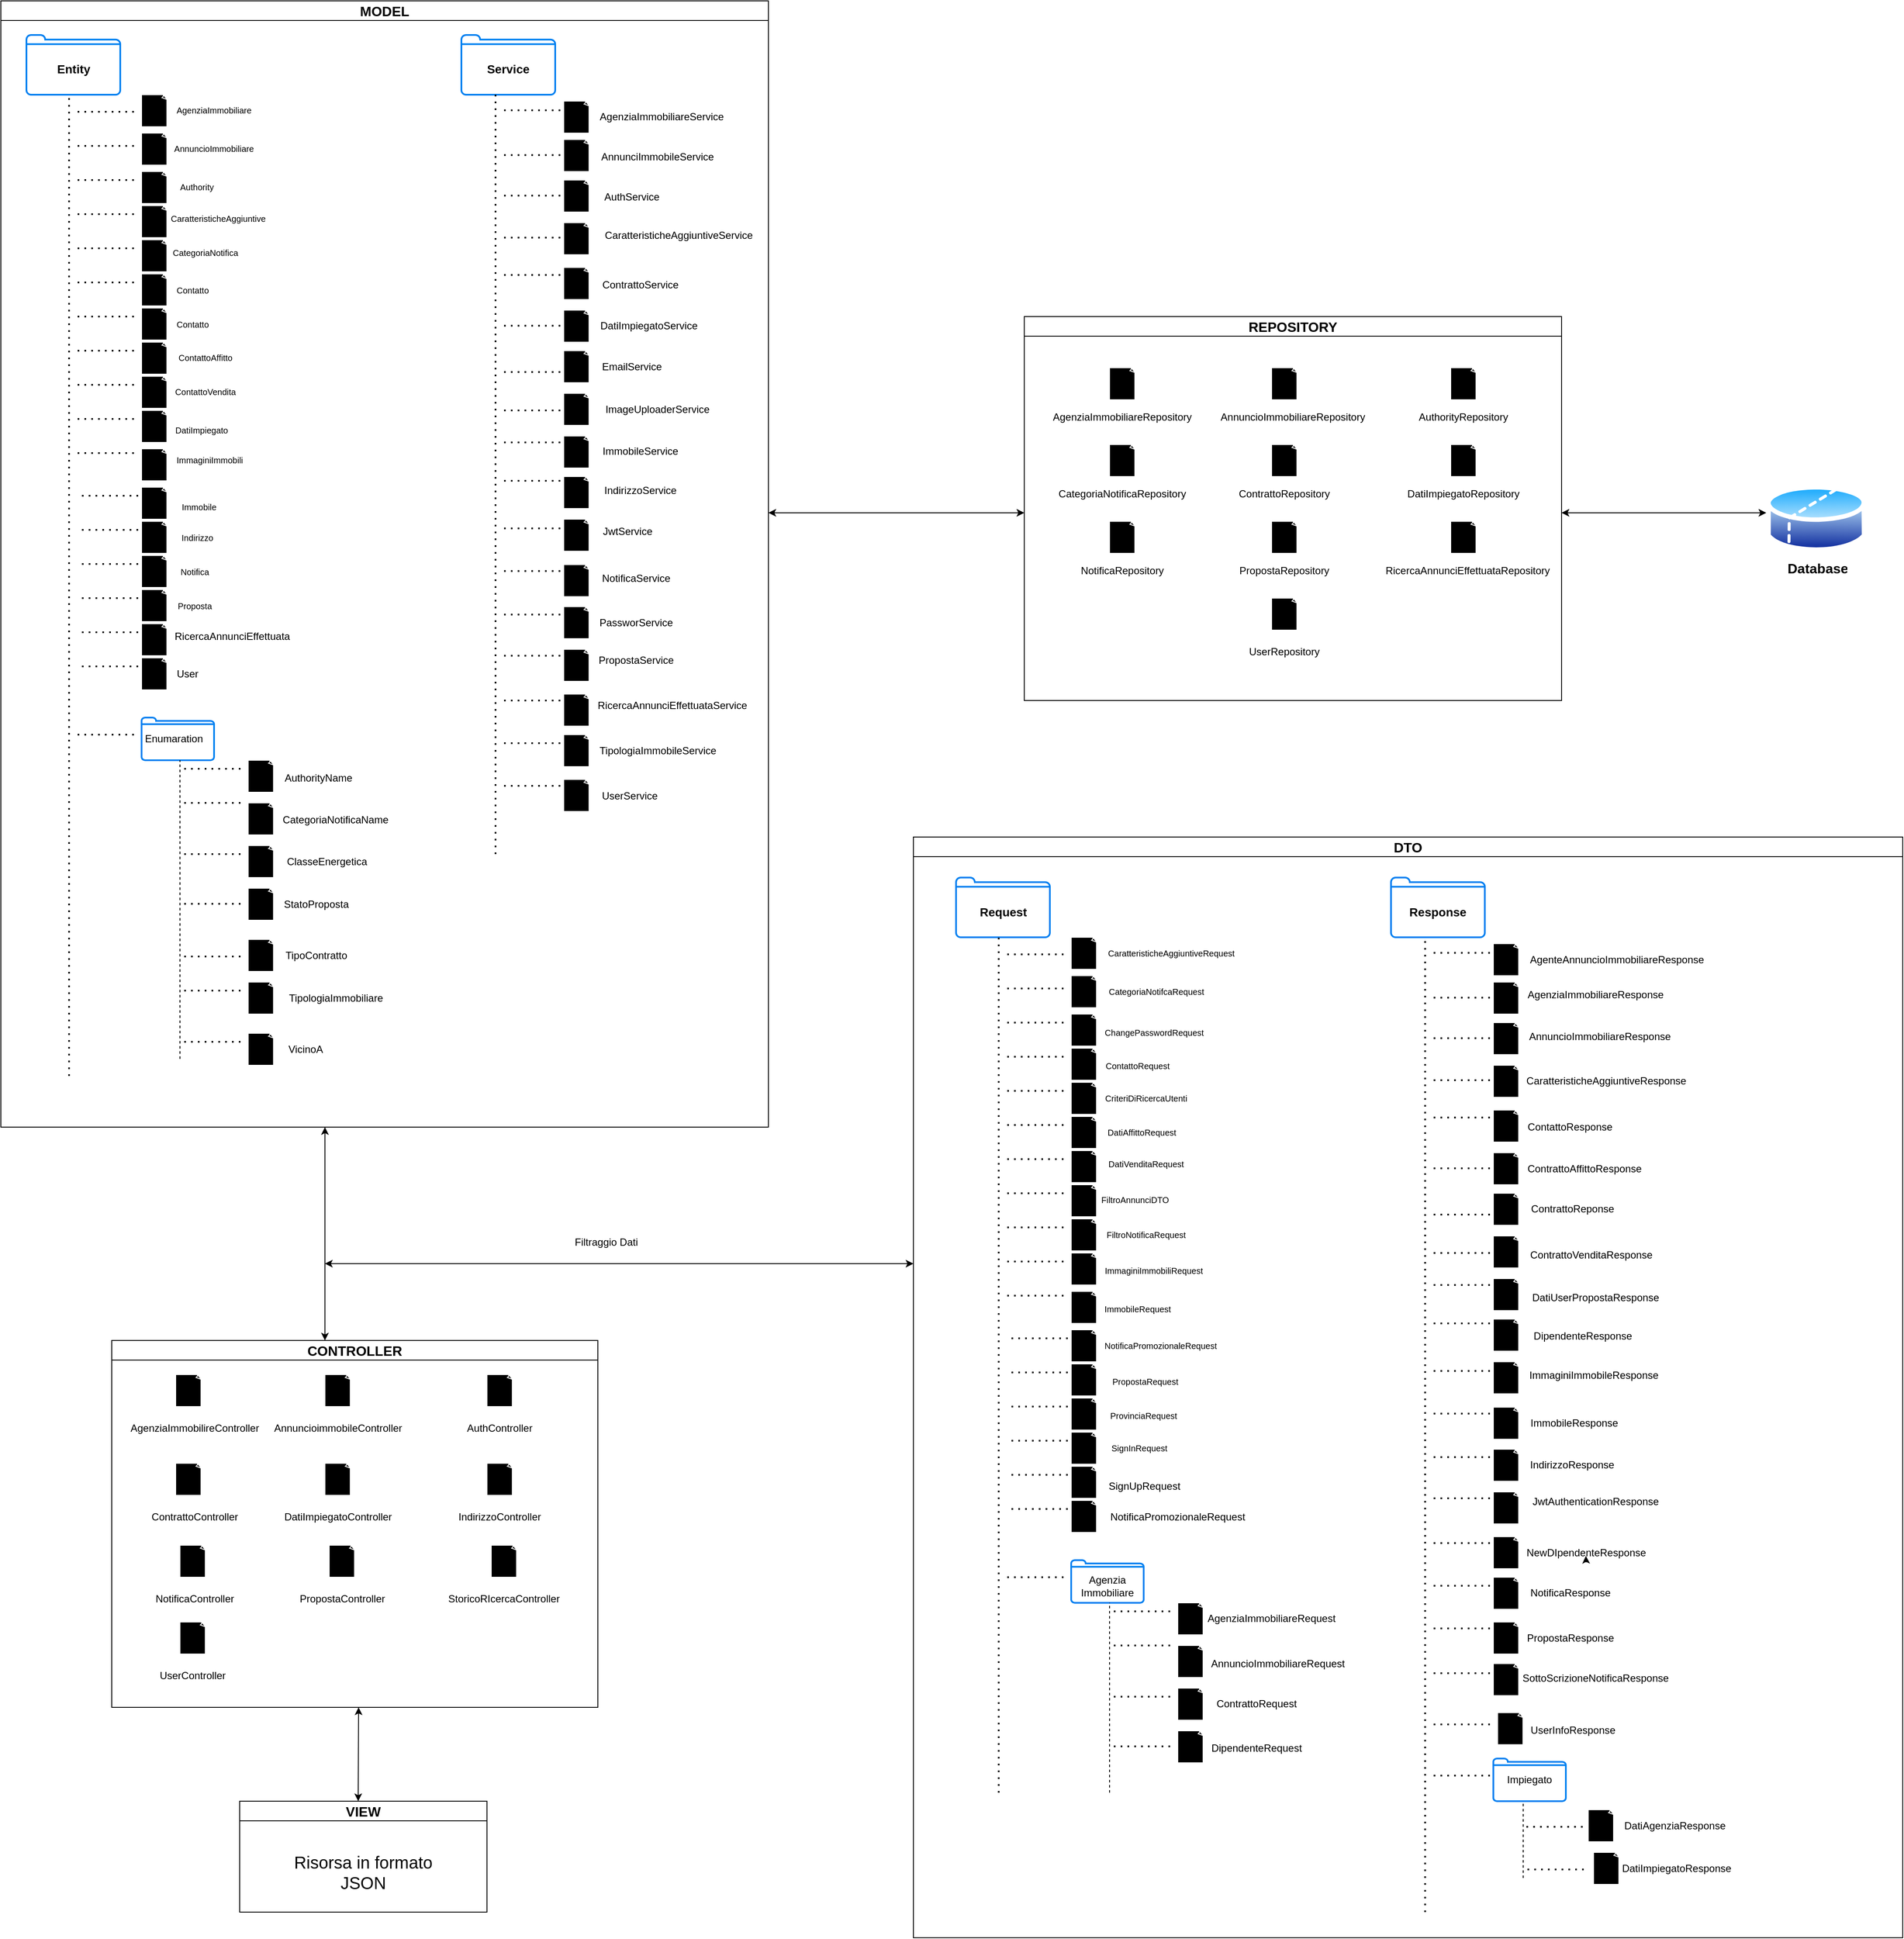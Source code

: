 <mxfile version="28.2.5">
  <diagram name="Pagina-1" id="yWjASrwZoT52qn_fOXAi">
    <mxGraphModel dx="4168" dy="2248" grid="1" gridSize="10" guides="1" tooltips="1" connect="1" arrows="1" fold="1" page="1" pageScale="1" pageWidth="827" pageHeight="1169" math="0" shadow="0">
      <root>
        <mxCell id="0" />
        <mxCell id="1" parent="0" />
        <mxCell id="VHTQGYUc6JYWtG76mnZ7-14" value="&lt;font style=&quot;font-size: 16px;&quot;&gt;MODEL&lt;/font&gt;" style="swimlane;whiteSpace=wrap;html=1;strokeColor=#000000;" parent="1" vertex="1">
          <mxGeometry x="60" y="40" width="900" height="1320" as="geometry" />
        </mxCell>
        <mxCell id="VHTQGYUc6JYWtG76mnZ7-18" value="" style="html=1;verticalLabelPosition=bottom;align=center;labelBackgroundColor=#ffffff;verticalAlign=top;strokeWidth=2;strokeColor=#0080F0;shadow=0;dashed=0;shape=mxgraph.ios7.icons.folder;" parent="VHTQGYUc6JYWtG76mnZ7-14" vertex="1">
          <mxGeometry x="30" y="40" width="110" height="70" as="geometry" />
        </mxCell>
        <mxCell id="VHTQGYUc6JYWtG76mnZ7-19" value="&lt;font style=&quot;font-size: 14px;&quot;&gt;&lt;b&gt;Entity&lt;/b&gt;&lt;/font&gt;" style="text;html=1;align=center;verticalAlign=middle;whiteSpace=wrap;rounded=0;" parent="VHTQGYUc6JYWtG76mnZ7-14" vertex="1">
          <mxGeometry x="42.5" y="70" width="85" height="20" as="geometry" />
        </mxCell>
        <mxCell id="VHTQGYUc6JYWtG76mnZ7-21" value="" style="endArrow=none;dashed=1;html=1;dashPattern=1 3;strokeWidth=2;rounded=0;" parent="VHTQGYUc6JYWtG76mnZ7-14" edge="1">
          <mxGeometry width="50" height="50" relative="1" as="geometry">
            <mxPoint x="80" y="1260" as="sourcePoint" />
            <mxPoint x="80" y="110" as="targetPoint" />
          </mxGeometry>
        </mxCell>
        <mxCell id="VHTQGYUc6JYWtG76mnZ7-22" value="" style="endArrow=none;dashed=1;html=1;dashPattern=1 3;strokeWidth=2;rounded=0;" parent="VHTQGYUc6JYWtG76mnZ7-14" edge="1">
          <mxGeometry width="50" height="50" relative="1" as="geometry">
            <mxPoint x="90" y="130" as="sourcePoint" />
            <mxPoint x="160" y="130" as="targetPoint" />
          </mxGeometry>
        </mxCell>
        <mxCell id="VHTQGYUc6JYWtG76mnZ7-24" value="&lt;font style=&quot;font-size: 10px;&quot;&gt;AgenziaImmobiliare&lt;/font&gt;" style="text;html=1;align=center;verticalAlign=middle;whiteSpace=wrap;rounded=0;" parent="VHTQGYUc6JYWtG76mnZ7-14" vertex="1">
          <mxGeometry x="200" y="110" width="100" height="35" as="geometry" />
        </mxCell>
        <mxCell id="VHTQGYUc6JYWtG76mnZ7-25" value="" style="endArrow=none;dashed=1;html=1;dashPattern=1 3;strokeWidth=2;rounded=0;" parent="VHTQGYUc6JYWtG76mnZ7-14" edge="1">
          <mxGeometry width="50" height="50" relative="1" as="geometry">
            <mxPoint x="90" y="170" as="sourcePoint" />
            <mxPoint x="160" y="170" as="targetPoint" />
          </mxGeometry>
        </mxCell>
        <mxCell id="VHTQGYUc6JYWtG76mnZ7-27" value="&lt;font style=&quot;font-size: 10px;&quot;&gt;AnnuncioImmobiliare&lt;/font&gt;" style="text;html=1;align=center;verticalAlign=middle;whiteSpace=wrap;rounded=0;" parent="VHTQGYUc6JYWtG76mnZ7-14" vertex="1">
          <mxGeometry x="200" y="155" width="100" height="35" as="geometry" />
        </mxCell>
        <mxCell id="VHTQGYUc6JYWtG76mnZ7-28" value="" style="endArrow=none;dashed=1;html=1;dashPattern=1 3;strokeWidth=2;rounded=0;" parent="VHTQGYUc6JYWtG76mnZ7-14" edge="1">
          <mxGeometry width="50" height="50" relative="1" as="geometry">
            <mxPoint x="90" y="210" as="sourcePoint" />
            <mxPoint x="160" y="210" as="targetPoint" />
          </mxGeometry>
        </mxCell>
        <mxCell id="VHTQGYUc6JYWtG76mnZ7-30" value="&lt;font style=&quot;font-size: 10px;&quot;&gt;Authority&lt;/font&gt;" style="text;html=1;align=center;verticalAlign=middle;whiteSpace=wrap;rounded=0;" parent="VHTQGYUc6JYWtG76mnZ7-14" vertex="1">
          <mxGeometry x="200" y="200" width="60" height="35" as="geometry" />
        </mxCell>
        <mxCell id="VHTQGYUc6JYWtG76mnZ7-31" value="" style="endArrow=none;dashed=1;html=1;dashPattern=1 3;strokeWidth=2;rounded=0;" parent="VHTQGYUc6JYWtG76mnZ7-14" edge="1">
          <mxGeometry width="50" height="50" relative="1" as="geometry">
            <mxPoint x="90" y="250" as="sourcePoint" />
            <mxPoint x="160" y="250" as="targetPoint" />
          </mxGeometry>
        </mxCell>
        <mxCell id="VHTQGYUc6JYWtG76mnZ7-33" value="&lt;font style=&quot;font-size: 10px;&quot;&gt;CaratteristicheAggiuntive&lt;/font&gt;" style="text;html=1;align=center;verticalAlign=middle;whiteSpace=wrap;rounded=0;" parent="VHTQGYUc6JYWtG76mnZ7-14" vertex="1">
          <mxGeometry x="200" y="237.5" width="110" height="35" as="geometry" />
        </mxCell>
        <mxCell id="VHTQGYUc6JYWtG76mnZ7-34" value="" style="endArrow=none;dashed=1;html=1;dashPattern=1 3;strokeWidth=2;rounded=0;" parent="VHTQGYUc6JYWtG76mnZ7-14" edge="1">
          <mxGeometry width="50" height="50" relative="1" as="geometry">
            <mxPoint x="90" y="290" as="sourcePoint" />
            <mxPoint x="160" y="290" as="targetPoint" />
          </mxGeometry>
        </mxCell>
        <mxCell id="VHTQGYUc6JYWtG76mnZ7-36" value="&lt;font style=&quot;font-size: 10px;&quot;&gt;CategoriaNotifica&lt;/font&gt;" style="text;html=1;align=center;verticalAlign=middle;whiteSpace=wrap;rounded=0;" parent="VHTQGYUc6JYWtG76mnZ7-14" vertex="1">
          <mxGeometry x="200" y="277.5" width="80" height="35" as="geometry" />
        </mxCell>
        <mxCell id="VHTQGYUc6JYWtG76mnZ7-37" value="" style="endArrow=none;dashed=1;html=1;dashPattern=1 3;strokeWidth=2;rounded=0;" parent="VHTQGYUc6JYWtG76mnZ7-14" edge="1">
          <mxGeometry width="50" height="50" relative="1" as="geometry">
            <mxPoint x="90" y="330" as="sourcePoint" />
            <mxPoint x="160" y="330" as="targetPoint" />
          </mxGeometry>
        </mxCell>
        <mxCell id="VHTQGYUc6JYWtG76mnZ7-39" value="&lt;font style=&quot;font-size: 10px;&quot;&gt;Contatto&lt;/font&gt;" style="text;html=1;align=center;verticalAlign=middle;whiteSpace=wrap;rounded=0;" parent="VHTQGYUc6JYWtG76mnZ7-14" vertex="1">
          <mxGeometry x="200" y="321.25" width="50" height="35" as="geometry" />
        </mxCell>
        <mxCell id="VHTQGYUc6JYWtG76mnZ7-40" value="" style="endArrow=none;dashed=1;html=1;dashPattern=1 3;strokeWidth=2;rounded=0;" parent="VHTQGYUc6JYWtG76mnZ7-14" edge="1">
          <mxGeometry width="50" height="50" relative="1" as="geometry">
            <mxPoint x="90" y="370" as="sourcePoint" />
            <mxPoint x="160" y="370" as="targetPoint" />
          </mxGeometry>
        </mxCell>
        <mxCell id="VHTQGYUc6JYWtG76mnZ7-45" value="&lt;font style=&quot;font-size: 10px;&quot;&gt;ContattoAffitto&lt;/font&gt;" style="text;html=1;align=center;verticalAlign=middle;whiteSpace=wrap;rounded=0;" parent="VHTQGYUc6JYWtG76mnZ7-14" vertex="1">
          <mxGeometry x="200" y="400" width="80" height="35" as="geometry" />
        </mxCell>
        <mxCell id="VHTQGYUc6JYWtG76mnZ7-46" value="" style="endArrow=none;dashed=1;html=1;dashPattern=1 3;strokeWidth=2;rounded=0;" parent="VHTQGYUc6JYWtG76mnZ7-14" edge="1">
          <mxGeometry width="50" height="50" relative="1" as="geometry">
            <mxPoint x="90" y="450" as="sourcePoint" />
            <mxPoint x="160" y="450" as="targetPoint" />
          </mxGeometry>
        </mxCell>
        <mxCell id="VHTQGYUc6JYWtG76mnZ7-48" value="&lt;font style=&quot;font-size: 10px;&quot;&gt;ContattoVendita&lt;/font&gt;" style="text;html=1;align=center;verticalAlign=middle;whiteSpace=wrap;rounded=0;" parent="VHTQGYUc6JYWtG76mnZ7-14" vertex="1">
          <mxGeometry x="200" y="440" width="80" height="35" as="geometry" />
        </mxCell>
        <mxCell id="VHTQGYUc6JYWtG76mnZ7-49" value="" style="endArrow=none;dashed=1;html=1;dashPattern=1 3;strokeWidth=2;rounded=0;" parent="VHTQGYUc6JYWtG76mnZ7-14" edge="1">
          <mxGeometry width="50" height="50" relative="1" as="geometry">
            <mxPoint x="90" y="490" as="sourcePoint" />
            <mxPoint x="160" y="490" as="targetPoint" />
          </mxGeometry>
        </mxCell>
        <mxCell id="VHTQGYUc6JYWtG76mnZ7-51" value="&lt;font style=&quot;font-size: 10px;&quot;&gt;DatiImpiegato&lt;/font&gt;" style="text;html=1;align=center;verticalAlign=middle;whiteSpace=wrap;rounded=0;" parent="VHTQGYUc6JYWtG76mnZ7-14" vertex="1">
          <mxGeometry x="202.5" y="487.5" width="65" height="30" as="geometry" />
        </mxCell>
        <mxCell id="VHTQGYUc6JYWtG76mnZ7-52" value="" style="endArrow=none;dashed=1;html=1;dashPattern=1 3;strokeWidth=2;rounded=0;" parent="VHTQGYUc6JYWtG76mnZ7-14" edge="1">
          <mxGeometry width="50" height="50" relative="1" as="geometry">
            <mxPoint x="90" y="530" as="sourcePoint" />
            <mxPoint x="160" y="530" as="targetPoint" />
          </mxGeometry>
        </mxCell>
        <mxCell id="VHTQGYUc6JYWtG76mnZ7-54" value="&lt;font style=&quot;font-size: 10px;&quot;&gt;ImmaginiImmobili&lt;/font&gt;" style="text;html=1;align=center;verticalAlign=middle;whiteSpace=wrap;rounded=0;" parent="VHTQGYUc6JYWtG76mnZ7-14" vertex="1">
          <mxGeometry x="200" y="517.5" width="90" height="40" as="geometry" />
        </mxCell>
        <mxCell id="VHTQGYUc6JYWtG76mnZ7-55" value="" style="endArrow=none;dashed=1;html=1;dashPattern=1 3;strokeWidth=2;rounded=0;" parent="VHTQGYUc6JYWtG76mnZ7-14" edge="1">
          <mxGeometry width="50" height="50" relative="1" as="geometry">
            <mxPoint x="95" y="580" as="sourcePoint" />
            <mxPoint x="165" y="580" as="targetPoint" />
          </mxGeometry>
        </mxCell>
        <mxCell id="VHTQGYUc6JYWtG76mnZ7-57" value="&lt;font style=&quot;font-size: 10px;&quot;&gt;Immobile&lt;/font&gt;" style="text;html=1;align=center;verticalAlign=middle;whiteSpace=wrap;rounded=0;" parent="VHTQGYUc6JYWtG76mnZ7-14" vertex="1">
          <mxGeometry x="200" y="577.5" width="65" height="30" as="geometry" />
        </mxCell>
        <mxCell id="VHTQGYUc6JYWtG76mnZ7-58" value="" style="endArrow=none;dashed=1;html=1;dashPattern=1 3;strokeWidth=2;rounded=0;" parent="VHTQGYUc6JYWtG76mnZ7-14" edge="1">
          <mxGeometry width="50" height="50" relative="1" as="geometry">
            <mxPoint x="95" y="620" as="sourcePoint" />
            <mxPoint x="165" y="620" as="targetPoint" />
          </mxGeometry>
        </mxCell>
        <mxCell id="VHTQGYUc6JYWtG76mnZ7-60" value="&lt;font style=&quot;font-size: 10px;&quot;&gt;Indirizzo&lt;/font&gt;" style="text;html=1;align=center;verticalAlign=middle;whiteSpace=wrap;rounded=0;" parent="VHTQGYUc6JYWtG76mnZ7-14" vertex="1">
          <mxGeometry x="202.5" y="618.25" width="55" height="21" as="geometry" />
        </mxCell>
        <mxCell id="VHTQGYUc6JYWtG76mnZ7-61" value="" style="endArrow=none;dashed=1;html=1;dashPattern=1 3;strokeWidth=2;rounded=0;" parent="VHTQGYUc6JYWtG76mnZ7-14" edge="1">
          <mxGeometry width="50" height="50" relative="1" as="geometry">
            <mxPoint x="95" y="660" as="sourcePoint" />
            <mxPoint x="165" y="660" as="targetPoint" />
          </mxGeometry>
        </mxCell>
        <mxCell id="VHTQGYUc6JYWtG76mnZ7-63" value="&lt;font style=&quot;font-size: 10px;&quot;&gt;Notifica&lt;/font&gt;" style="text;html=1;align=center;verticalAlign=middle;whiteSpace=wrap;rounded=0;" parent="VHTQGYUc6JYWtG76mnZ7-14" vertex="1">
          <mxGeometry x="200" y="658.25" width="55" height="21" as="geometry" />
        </mxCell>
        <mxCell id="VHTQGYUc6JYWtG76mnZ7-64" value="" style="endArrow=none;dashed=1;html=1;dashPattern=1 3;strokeWidth=2;rounded=0;" parent="VHTQGYUc6JYWtG76mnZ7-14" edge="1">
          <mxGeometry width="50" height="50" relative="1" as="geometry">
            <mxPoint x="95" y="700" as="sourcePoint" />
            <mxPoint x="165" y="700" as="targetPoint" />
          </mxGeometry>
        </mxCell>
        <mxCell id="VHTQGYUc6JYWtG76mnZ7-66" value="&lt;font style=&quot;font-size: 10px;&quot;&gt;Proposta&lt;/font&gt;" style="text;html=1;align=center;verticalAlign=middle;whiteSpace=wrap;rounded=0;" parent="VHTQGYUc6JYWtG76mnZ7-14" vertex="1">
          <mxGeometry x="200" y="698.25" width="55" height="21" as="geometry" />
        </mxCell>
        <mxCell id="VHTQGYUc6JYWtG76mnZ7-67" value="" style="endArrow=none;dashed=1;html=1;dashPattern=1 3;strokeWidth=2;rounded=0;" parent="VHTQGYUc6JYWtG76mnZ7-14" edge="1">
          <mxGeometry width="50" height="50" relative="1" as="geometry">
            <mxPoint x="95" y="740" as="sourcePoint" />
            <mxPoint x="165" y="740" as="targetPoint" />
          </mxGeometry>
        </mxCell>
        <mxCell id="VHTQGYUc6JYWtG76mnZ7-69" value="RicercaAnnunciEffettuata" style="text;html=1;align=center;verticalAlign=middle;whiteSpace=wrap;rounded=0;" parent="VHTQGYUc6JYWtG76mnZ7-14" vertex="1">
          <mxGeometry x="200" y="730" width="142.5" height="30" as="geometry" />
        </mxCell>
        <mxCell id="VHTQGYUc6JYWtG76mnZ7-70" value="" style="endArrow=none;dashed=1;html=1;dashPattern=1 3;strokeWidth=2;rounded=0;" parent="VHTQGYUc6JYWtG76mnZ7-14" edge="1">
          <mxGeometry width="50" height="50" relative="1" as="geometry">
            <mxPoint x="95" y="780" as="sourcePoint" />
            <mxPoint x="165" y="780" as="targetPoint" />
          </mxGeometry>
        </mxCell>
        <mxCell id="VHTQGYUc6JYWtG76mnZ7-72" value="User" style="text;html=1;align=center;verticalAlign=middle;whiteSpace=wrap;rounded=0;" parent="VHTQGYUc6JYWtG76mnZ7-14" vertex="1">
          <mxGeometry x="200" y="776.25" width="37.5" height="25" as="geometry" />
        </mxCell>
        <mxCell id="VHTQGYUc6JYWtG76mnZ7-73" value="" style="whiteSpace=wrap;html=1;shape=mxgraph.basic.document;strokeColor=#FFFFFF;fillColor=#000000;" parent="VHTQGYUc6JYWtG76mnZ7-14" vertex="1">
          <mxGeometry x="165" y="110" width="30" height="37.5" as="geometry" />
        </mxCell>
        <mxCell id="VHTQGYUc6JYWtG76mnZ7-74" value="" style="whiteSpace=wrap;html=1;shape=mxgraph.basic.document;strokeColor=#FFFFFF;fillColor=#000000;" parent="VHTQGYUc6JYWtG76mnZ7-14" vertex="1">
          <mxGeometry x="165" y="155" width="30" height="37.5" as="geometry" />
        </mxCell>
        <mxCell id="VHTQGYUc6JYWtG76mnZ7-75" value="" style="whiteSpace=wrap;html=1;shape=mxgraph.basic.document;strokeColor=#FFFFFF;fillColor=#000000;" parent="VHTQGYUc6JYWtG76mnZ7-14" vertex="1">
          <mxGeometry x="165" y="200" width="30" height="37.5" as="geometry" />
        </mxCell>
        <mxCell id="VHTQGYUc6JYWtG76mnZ7-76" value="" style="whiteSpace=wrap;html=1;shape=mxgraph.basic.document;strokeColor=#FFFFFF;fillColor=#000000;" parent="VHTQGYUc6JYWtG76mnZ7-14" vertex="1">
          <mxGeometry x="165" y="240" width="30" height="37.5" as="geometry" />
        </mxCell>
        <mxCell id="VHTQGYUc6JYWtG76mnZ7-77" value="" style="whiteSpace=wrap;html=1;shape=mxgraph.basic.document;strokeColor=#FFFFFF;fillColor=#000000;" parent="VHTQGYUc6JYWtG76mnZ7-14" vertex="1">
          <mxGeometry x="165" y="280" width="30" height="37.5" as="geometry" />
        </mxCell>
        <mxCell id="VHTQGYUc6JYWtG76mnZ7-78" value="" style="whiteSpace=wrap;html=1;shape=mxgraph.basic.document;strokeColor=#FFFFFF;fillColor=#000000;" parent="VHTQGYUc6JYWtG76mnZ7-14" vertex="1">
          <mxGeometry x="165" y="320" width="30" height="37.5" as="geometry" />
        </mxCell>
        <mxCell id="VHTQGYUc6JYWtG76mnZ7-79" value="" style="whiteSpace=wrap;html=1;shape=mxgraph.basic.document;strokeColor=#FFFFFF;fillColor=#000000;" parent="VHTQGYUc6JYWtG76mnZ7-14" vertex="1">
          <mxGeometry x="165" y="360" width="30" height="37.5" as="geometry" />
        </mxCell>
        <mxCell id="VHTQGYUc6JYWtG76mnZ7-80" value="&lt;font style=&quot;font-size: 10px;&quot;&gt;Contatto&lt;/font&gt;" style="text;html=1;align=center;verticalAlign=middle;whiteSpace=wrap;rounded=0;" parent="VHTQGYUc6JYWtG76mnZ7-14" vertex="1">
          <mxGeometry x="195" y="361.25" width="60" height="35" as="geometry" />
        </mxCell>
        <mxCell id="VHTQGYUc6JYWtG76mnZ7-81" value="" style="endArrow=none;dashed=1;html=1;dashPattern=1 3;strokeWidth=2;rounded=0;" parent="VHTQGYUc6JYWtG76mnZ7-14" edge="1">
          <mxGeometry width="50" height="50" relative="1" as="geometry">
            <mxPoint x="90" y="410" as="sourcePoint" />
            <mxPoint x="160" y="410" as="targetPoint" />
          </mxGeometry>
        </mxCell>
        <mxCell id="VHTQGYUc6JYWtG76mnZ7-82" value="" style="whiteSpace=wrap;html=1;shape=mxgraph.basic.document;strokeColor=#FFFFFF;fillColor=#000000;" parent="VHTQGYUc6JYWtG76mnZ7-14" vertex="1">
          <mxGeometry x="165" y="400" width="30" height="37.5" as="geometry" />
        </mxCell>
        <mxCell id="VHTQGYUc6JYWtG76mnZ7-83" value="" style="whiteSpace=wrap;html=1;shape=mxgraph.basic.document;strokeColor=#FFFFFF;fillColor=#000000;" parent="VHTQGYUc6JYWtG76mnZ7-14" vertex="1">
          <mxGeometry x="165" y="440" width="30" height="37.5" as="geometry" />
        </mxCell>
        <mxCell id="VHTQGYUc6JYWtG76mnZ7-84" value="" style="whiteSpace=wrap;html=1;shape=mxgraph.basic.document;strokeColor=#FFFFFF;fillColor=#000000;" parent="VHTQGYUc6JYWtG76mnZ7-14" vertex="1">
          <mxGeometry x="165" y="480" width="30" height="37.5" as="geometry" />
        </mxCell>
        <mxCell id="VHTQGYUc6JYWtG76mnZ7-85" value="" style="whiteSpace=wrap;html=1;shape=mxgraph.basic.document;strokeColor=#FFFFFF;fillColor=#000000;" parent="VHTQGYUc6JYWtG76mnZ7-14" vertex="1">
          <mxGeometry x="165" y="525" width="30" height="37.5" as="geometry" />
        </mxCell>
        <mxCell id="VHTQGYUc6JYWtG76mnZ7-86" value="" style="whiteSpace=wrap;html=1;shape=mxgraph.basic.document;strokeColor=#FFFFFF;fillColor=#000000;" parent="VHTQGYUc6JYWtG76mnZ7-14" vertex="1">
          <mxGeometry x="165" y="570" width="30" height="37.5" as="geometry" />
        </mxCell>
        <mxCell id="VHTQGYUc6JYWtG76mnZ7-87" value="" style="whiteSpace=wrap;html=1;shape=mxgraph.basic.document;strokeColor=#FFFFFF;fillColor=#000000;" parent="VHTQGYUc6JYWtG76mnZ7-14" vertex="1">
          <mxGeometry x="165" y="610" width="30" height="37.5" as="geometry" />
        </mxCell>
        <mxCell id="VHTQGYUc6JYWtG76mnZ7-88" value="" style="whiteSpace=wrap;html=1;shape=mxgraph.basic.document;strokeColor=#FFFFFF;fillColor=#000000;" parent="VHTQGYUc6JYWtG76mnZ7-14" vertex="1">
          <mxGeometry x="165" y="650" width="30" height="37.5" as="geometry" />
        </mxCell>
        <mxCell id="VHTQGYUc6JYWtG76mnZ7-89" value="" style="whiteSpace=wrap;html=1;shape=mxgraph.basic.document;strokeColor=#FFFFFF;fillColor=#000000;" parent="VHTQGYUc6JYWtG76mnZ7-14" vertex="1">
          <mxGeometry x="165" y="690" width="30" height="37.5" as="geometry" />
        </mxCell>
        <mxCell id="VHTQGYUc6JYWtG76mnZ7-90" value="" style="whiteSpace=wrap;html=1;shape=mxgraph.basic.document;strokeColor=#FFFFFF;fillColor=#000000;" parent="VHTQGYUc6JYWtG76mnZ7-14" vertex="1">
          <mxGeometry x="165" y="730" width="30" height="37.5" as="geometry" />
        </mxCell>
        <mxCell id="VHTQGYUc6JYWtG76mnZ7-91" value="" style="whiteSpace=wrap;html=1;shape=mxgraph.basic.document;strokeColor=#FFFFFF;fillColor=#000000;" parent="VHTQGYUc6JYWtG76mnZ7-14" vertex="1">
          <mxGeometry x="165" y="770" width="30" height="37.5" as="geometry" />
        </mxCell>
        <mxCell id="VHTQGYUc6JYWtG76mnZ7-92" value="" style="endArrow=none;dashed=1;html=1;dashPattern=1 3;strokeWidth=2;rounded=0;" parent="VHTQGYUc6JYWtG76mnZ7-14" edge="1">
          <mxGeometry width="50" height="50" relative="1" as="geometry">
            <mxPoint x="90" y="860" as="sourcePoint" />
            <mxPoint x="160" y="860" as="targetPoint" />
          </mxGeometry>
        </mxCell>
        <mxCell id="VHTQGYUc6JYWtG76mnZ7-93" value="" style="html=1;verticalLabelPosition=bottom;align=center;labelBackgroundColor=#ffffff;verticalAlign=top;strokeWidth=2;strokeColor=#0080F0;shadow=0;dashed=0;shape=mxgraph.ios7.icons.folder;" parent="VHTQGYUc6JYWtG76mnZ7-14" vertex="1">
          <mxGeometry x="165" y="840" width="85" height="50" as="geometry" />
        </mxCell>
        <mxCell id="VHTQGYUc6JYWtG76mnZ7-94" value="Enumaration" style="text;html=1;align=center;verticalAlign=middle;whiteSpace=wrap;rounded=0;" parent="VHTQGYUc6JYWtG76mnZ7-14" vertex="1">
          <mxGeometry x="167.5" y="850" width="70" height="30" as="geometry" />
        </mxCell>
        <mxCell id="VHTQGYUc6JYWtG76mnZ7-95" value="" style="endArrow=none;dashed=1;html=1;rounded=0;" parent="VHTQGYUc6JYWtG76mnZ7-14" edge="1">
          <mxGeometry width="50" height="50" relative="1" as="geometry">
            <mxPoint x="210" y="1240" as="sourcePoint" />
            <mxPoint x="210" y="890" as="targetPoint" />
          </mxGeometry>
        </mxCell>
        <mxCell id="VHTQGYUc6JYWtG76mnZ7-96" value="" style="endArrow=none;dashed=1;html=1;dashPattern=1 3;strokeWidth=2;rounded=0;" parent="VHTQGYUc6JYWtG76mnZ7-14" edge="1">
          <mxGeometry width="50" height="50" relative="1" as="geometry">
            <mxPoint x="215" y="900" as="sourcePoint" />
            <mxPoint x="285" y="900" as="targetPoint" />
          </mxGeometry>
        </mxCell>
        <mxCell id="VHTQGYUc6JYWtG76mnZ7-97" value="" style="whiteSpace=wrap;html=1;shape=mxgraph.basic.document;strokeColor=#FFFFFF;fillColor=#000000;" parent="VHTQGYUc6JYWtG76mnZ7-14" vertex="1">
          <mxGeometry x="290" y="890" width="30" height="37.5" as="geometry" />
        </mxCell>
        <mxCell id="VHTQGYUc6JYWtG76mnZ7-98" value="AuthorityName" style="text;html=1;align=center;verticalAlign=middle;whiteSpace=wrap;rounded=0;" parent="VHTQGYUc6JYWtG76mnZ7-14" vertex="1">
          <mxGeometry x="325" y="902.5" width="95" height="17.5" as="geometry" />
        </mxCell>
        <mxCell id="VHTQGYUc6JYWtG76mnZ7-99" value="" style="endArrow=none;dashed=1;html=1;dashPattern=1 3;strokeWidth=2;rounded=0;" parent="VHTQGYUc6JYWtG76mnZ7-14" edge="1">
          <mxGeometry width="50" height="50" relative="1" as="geometry">
            <mxPoint x="215" y="940" as="sourcePoint" />
            <mxPoint x="285" y="940" as="targetPoint" />
          </mxGeometry>
        </mxCell>
        <mxCell id="VHTQGYUc6JYWtG76mnZ7-100" value="" style="whiteSpace=wrap;html=1;shape=mxgraph.basic.document;strokeColor=#FFFFFF;fillColor=#000000;" parent="VHTQGYUc6JYWtG76mnZ7-14" vertex="1">
          <mxGeometry x="290" y="940" width="30" height="37.5" as="geometry" />
        </mxCell>
        <mxCell id="VHTQGYUc6JYWtG76mnZ7-101" value="CategoriaNotificaName" style="text;html=1;align=center;verticalAlign=middle;whiteSpace=wrap;rounded=0;" parent="VHTQGYUc6JYWtG76mnZ7-14" vertex="1">
          <mxGeometry x="325" y="950" width="135" height="20" as="geometry" />
        </mxCell>
        <mxCell id="VHTQGYUc6JYWtG76mnZ7-102" value="" style="endArrow=none;dashed=1;html=1;dashPattern=1 3;strokeWidth=2;rounded=0;" parent="VHTQGYUc6JYWtG76mnZ7-14" edge="1">
          <mxGeometry width="50" height="50" relative="1" as="geometry">
            <mxPoint x="215" y="1000" as="sourcePoint" />
            <mxPoint x="285" y="1000" as="targetPoint" />
          </mxGeometry>
        </mxCell>
        <mxCell id="VHTQGYUc6JYWtG76mnZ7-103" value="" style="whiteSpace=wrap;html=1;shape=mxgraph.basic.document;strokeColor=#FFFFFF;fillColor=#000000;" parent="VHTQGYUc6JYWtG76mnZ7-14" vertex="1">
          <mxGeometry x="290" y="990" width="30" height="37.5" as="geometry" />
        </mxCell>
        <mxCell id="VHTQGYUc6JYWtG76mnZ7-104" value="ClasseEnergetica" style="text;html=1;align=center;verticalAlign=middle;whiteSpace=wrap;rounded=0;" parent="VHTQGYUc6JYWtG76mnZ7-14" vertex="1">
          <mxGeometry x="325" y="998.75" width="115" height="20" as="geometry" />
        </mxCell>
        <mxCell id="VHTQGYUc6JYWtG76mnZ7-105" value="" style="endArrow=none;dashed=1;html=1;dashPattern=1 3;strokeWidth=2;rounded=0;" parent="VHTQGYUc6JYWtG76mnZ7-14" edge="1">
          <mxGeometry width="50" height="50" relative="1" as="geometry">
            <mxPoint x="215" y="1058.25" as="sourcePoint" />
            <mxPoint x="285" y="1058.25" as="targetPoint" />
          </mxGeometry>
        </mxCell>
        <mxCell id="VHTQGYUc6JYWtG76mnZ7-106" value="" style="whiteSpace=wrap;html=1;shape=mxgraph.basic.document;strokeColor=#FFFFFF;fillColor=#000000;" parent="VHTQGYUc6JYWtG76mnZ7-14" vertex="1">
          <mxGeometry x="290" y="1040" width="30" height="37.5" as="geometry" />
        </mxCell>
        <mxCell id="VHTQGYUc6JYWtG76mnZ7-107" value="StatoProposta" style="text;html=1;align=center;verticalAlign=middle;whiteSpace=wrap;rounded=0;" parent="VHTQGYUc6JYWtG76mnZ7-14" vertex="1">
          <mxGeometry x="325" y="1048.75" width="90" height="20" as="geometry" />
        </mxCell>
        <mxCell id="VHTQGYUc6JYWtG76mnZ7-108" value="" style="endArrow=none;dashed=1;html=1;dashPattern=1 3;strokeWidth=2;rounded=0;" parent="VHTQGYUc6JYWtG76mnZ7-14" edge="1">
          <mxGeometry width="50" height="50" relative="1" as="geometry">
            <mxPoint x="215" y="1120" as="sourcePoint" />
            <mxPoint x="285" y="1120" as="targetPoint" />
          </mxGeometry>
        </mxCell>
        <mxCell id="VHTQGYUc6JYWtG76mnZ7-109" value="" style="whiteSpace=wrap;html=1;shape=mxgraph.basic.document;strokeColor=#FFFFFF;fillColor=#000000;" parent="VHTQGYUc6JYWtG76mnZ7-14" vertex="1">
          <mxGeometry x="290" y="1100" width="30" height="37.5" as="geometry" />
        </mxCell>
        <mxCell id="VHTQGYUc6JYWtG76mnZ7-110" value="TipoContratto" style="text;html=1;align=center;verticalAlign=middle;whiteSpace=wrap;rounded=0;" parent="VHTQGYUc6JYWtG76mnZ7-14" vertex="1">
          <mxGeometry x="335" y="1108.75" width="70" height="20" as="geometry" />
        </mxCell>
        <mxCell id="VHTQGYUc6JYWtG76mnZ7-111" value="" style="endArrow=none;dashed=1;html=1;dashPattern=1 3;strokeWidth=2;rounded=0;" parent="VHTQGYUc6JYWtG76mnZ7-14" edge="1">
          <mxGeometry width="50" height="50" relative="1" as="geometry">
            <mxPoint x="215" y="1160" as="sourcePoint" />
            <mxPoint x="285" y="1160" as="targetPoint" />
          </mxGeometry>
        </mxCell>
        <mxCell id="VHTQGYUc6JYWtG76mnZ7-112" value="" style="whiteSpace=wrap;html=1;shape=mxgraph.basic.document;strokeColor=#FFFFFF;fillColor=#000000;" parent="VHTQGYUc6JYWtG76mnZ7-14" vertex="1">
          <mxGeometry x="290" y="1150" width="30" height="37.5" as="geometry" />
        </mxCell>
        <mxCell id="VHTQGYUc6JYWtG76mnZ7-113" value="TipologiaImmobiliare" style="text;html=1;align=center;verticalAlign=middle;whiteSpace=wrap;rounded=0;" parent="VHTQGYUc6JYWtG76mnZ7-14" vertex="1">
          <mxGeometry x="332.5" y="1158.75" width="120" height="20" as="geometry" />
        </mxCell>
        <mxCell id="VHTQGYUc6JYWtG76mnZ7-114" value="" style="endArrow=none;dashed=1;html=1;dashPattern=1 3;strokeWidth=2;rounded=0;" parent="VHTQGYUc6JYWtG76mnZ7-14" edge="1">
          <mxGeometry width="50" height="50" relative="1" as="geometry">
            <mxPoint x="215" y="1220" as="sourcePoint" />
            <mxPoint x="285" y="1220" as="targetPoint" />
          </mxGeometry>
        </mxCell>
        <mxCell id="VHTQGYUc6JYWtG76mnZ7-115" value="" style="whiteSpace=wrap;html=1;shape=mxgraph.basic.document;strokeColor=#FFFFFF;fillColor=#000000;" parent="VHTQGYUc6JYWtG76mnZ7-14" vertex="1">
          <mxGeometry x="290" y="1210" width="30" height="37.5" as="geometry" />
        </mxCell>
        <mxCell id="VHTQGYUc6JYWtG76mnZ7-116" value="VicinoA" style="text;html=1;align=center;verticalAlign=middle;whiteSpace=wrap;rounded=0;" parent="VHTQGYUc6JYWtG76mnZ7-14" vertex="1">
          <mxGeometry x="325" y="1218.75" width="65" height="20" as="geometry" />
        </mxCell>
        <mxCell id="VHTQGYUc6JYWtG76mnZ7-117" value="" style="html=1;verticalLabelPosition=bottom;align=center;labelBackgroundColor=#ffffff;verticalAlign=top;strokeWidth=2;strokeColor=#0080F0;shadow=0;dashed=0;shape=mxgraph.ios7.icons.folder;" parent="VHTQGYUc6JYWtG76mnZ7-14" vertex="1">
          <mxGeometry x="540" y="40" width="110" height="70" as="geometry" />
        </mxCell>
        <mxCell id="VHTQGYUc6JYWtG76mnZ7-120" value="&lt;font style=&quot;font-size: 14px;&quot;&gt;&lt;b&gt;Service&lt;/b&gt;&lt;/font&gt;" style="text;html=1;align=center;verticalAlign=middle;whiteSpace=wrap;rounded=0;" parent="VHTQGYUc6JYWtG76mnZ7-14" vertex="1">
          <mxGeometry x="565" y="65" width="60" height="30" as="geometry" />
        </mxCell>
        <mxCell id="VHTQGYUc6JYWtG76mnZ7-121" value="" style="endArrow=none;dashed=1;html=1;dashPattern=1 3;strokeWidth=2;rounded=0;" parent="VHTQGYUc6JYWtG76mnZ7-14" edge="1">
          <mxGeometry width="50" height="50" relative="1" as="geometry">
            <mxPoint x="580" y="1000" as="sourcePoint" />
            <mxPoint x="580" y="110" as="targetPoint" />
          </mxGeometry>
        </mxCell>
        <mxCell id="VHTQGYUc6JYWtG76mnZ7-122" value="" style="endArrow=none;dashed=1;html=1;dashPattern=1 3;strokeWidth=2;rounded=0;" parent="VHTQGYUc6JYWtG76mnZ7-14" edge="1">
          <mxGeometry width="50" height="50" relative="1" as="geometry">
            <mxPoint x="590" y="128.25" as="sourcePoint" />
            <mxPoint x="660" y="128.25" as="targetPoint" />
          </mxGeometry>
        </mxCell>
        <mxCell id="VHTQGYUc6JYWtG76mnZ7-123" value="AgenziaImmobiliareService" style="text;html=1;align=center;verticalAlign=middle;whiteSpace=wrap;rounded=0;" parent="VHTQGYUc6JYWtG76mnZ7-14" vertex="1">
          <mxGeometry x="700" y="116.25" width="150" height="40" as="geometry" />
        </mxCell>
        <mxCell id="VHTQGYUc6JYWtG76mnZ7-124" value="" style="whiteSpace=wrap;html=1;shape=mxgraph.basic.document;strokeColor=#FFFFFF;fillColor=#000000;" parent="VHTQGYUc6JYWtG76mnZ7-14" vertex="1">
          <mxGeometry x="660" y="117.5" width="30" height="37.5" as="geometry" />
        </mxCell>
        <mxCell id="VHTQGYUc6JYWtG76mnZ7-125" value="" style="endArrow=none;dashed=1;html=1;dashPattern=1 3;strokeWidth=2;rounded=0;" parent="VHTQGYUc6JYWtG76mnZ7-14" edge="1">
          <mxGeometry width="50" height="50" relative="1" as="geometry">
            <mxPoint x="590" y="180.75" as="sourcePoint" />
            <mxPoint x="660" y="180.75" as="targetPoint" />
          </mxGeometry>
        </mxCell>
        <mxCell id="VHTQGYUc6JYWtG76mnZ7-126" value="" style="whiteSpace=wrap;html=1;shape=mxgraph.basic.document;strokeColor=#FFFFFF;fillColor=#000000;" parent="VHTQGYUc6JYWtG76mnZ7-14" vertex="1">
          <mxGeometry x="660" y="162.5" width="30" height="37.5" as="geometry" />
        </mxCell>
        <mxCell id="VHTQGYUc6JYWtG76mnZ7-127" value="AnnunciImmobileService" style="text;html=1;align=center;verticalAlign=middle;whiteSpace=wrap;rounded=0;" parent="VHTQGYUc6JYWtG76mnZ7-14" vertex="1">
          <mxGeometry x="700" y="162.5" width="140" height="40" as="geometry" />
        </mxCell>
        <mxCell id="VHTQGYUc6JYWtG76mnZ7-128" value="" style="endArrow=none;dashed=1;html=1;dashPattern=1 3;strokeWidth=2;rounded=0;" parent="VHTQGYUc6JYWtG76mnZ7-14" edge="1">
          <mxGeometry width="50" height="50" relative="1" as="geometry">
            <mxPoint x="590" y="228.25" as="sourcePoint" />
            <mxPoint x="660" y="228.25" as="targetPoint" />
          </mxGeometry>
        </mxCell>
        <mxCell id="VHTQGYUc6JYWtG76mnZ7-129" value="" style="whiteSpace=wrap;html=1;shape=mxgraph.basic.document;strokeColor=#FFFFFF;fillColor=#000000;" parent="VHTQGYUc6JYWtG76mnZ7-14" vertex="1">
          <mxGeometry x="660" y="210" width="30" height="37.5" as="geometry" />
        </mxCell>
        <mxCell id="VHTQGYUc6JYWtG76mnZ7-130" value="AuthService" style="text;html=1;align=center;verticalAlign=middle;whiteSpace=wrap;rounded=0;" parent="VHTQGYUc6JYWtG76mnZ7-14" vertex="1">
          <mxGeometry x="700" y="210" width="80" height="40" as="geometry" />
        </mxCell>
        <mxCell id="VHTQGYUc6JYWtG76mnZ7-131" value="" style="endArrow=none;dashed=1;html=1;dashPattern=1 3;strokeWidth=2;rounded=0;" parent="VHTQGYUc6JYWtG76mnZ7-14" edge="1">
          <mxGeometry width="50" height="50" relative="1" as="geometry">
            <mxPoint x="590" y="277.5" as="sourcePoint" />
            <mxPoint x="660" y="277.5" as="targetPoint" />
          </mxGeometry>
        </mxCell>
        <mxCell id="VHTQGYUc6JYWtG76mnZ7-132" value="" style="whiteSpace=wrap;html=1;shape=mxgraph.basic.document;strokeColor=#FFFFFF;fillColor=#000000;" parent="VHTQGYUc6JYWtG76mnZ7-14" vertex="1">
          <mxGeometry x="660" y="260" width="30" height="37.5" as="geometry" />
        </mxCell>
        <mxCell id="VHTQGYUc6JYWtG76mnZ7-133" value="" style="endArrow=none;dashed=1;html=1;dashPattern=1 3;strokeWidth=2;rounded=0;" parent="VHTQGYUc6JYWtG76mnZ7-14" edge="1">
          <mxGeometry width="50" height="50" relative="1" as="geometry">
            <mxPoint x="590" y="321.25" as="sourcePoint" />
            <mxPoint x="660" y="321.25" as="targetPoint" />
          </mxGeometry>
        </mxCell>
        <mxCell id="VHTQGYUc6JYWtG76mnZ7-134" value="CaratteristicheAggiuntiveService" style="text;html=1;align=center;verticalAlign=middle;whiteSpace=wrap;rounded=0;" parent="VHTQGYUc6JYWtG76mnZ7-14" vertex="1">
          <mxGeometry x="700" y="260" width="190" height="30" as="geometry" />
        </mxCell>
        <mxCell id="VHTQGYUc6JYWtG76mnZ7-135" value="" style="whiteSpace=wrap;html=1;shape=mxgraph.basic.document;strokeColor=#FFFFFF;fillColor=#000000;" parent="VHTQGYUc6JYWtG76mnZ7-14" vertex="1">
          <mxGeometry x="660" y="312.5" width="30" height="37.5" as="geometry" />
        </mxCell>
        <mxCell id="VHTQGYUc6JYWtG76mnZ7-136" value="ContrattoService" style="text;html=1;align=center;verticalAlign=middle;whiteSpace=wrap;rounded=0;" parent="VHTQGYUc6JYWtG76mnZ7-14" vertex="1">
          <mxGeometry x="700" y="317.5" width="100" height="30" as="geometry" />
        </mxCell>
        <mxCell id="VHTQGYUc6JYWtG76mnZ7-137" value="" style="endArrow=none;dashed=1;html=1;dashPattern=1 3;strokeWidth=2;rounded=0;" parent="VHTQGYUc6JYWtG76mnZ7-14" edge="1">
          <mxGeometry width="50" height="50" relative="1" as="geometry">
            <mxPoint x="590" y="380.75" as="sourcePoint" />
            <mxPoint x="660" y="380.75" as="targetPoint" />
          </mxGeometry>
        </mxCell>
        <mxCell id="VHTQGYUc6JYWtG76mnZ7-138" value="" style="whiteSpace=wrap;html=1;shape=mxgraph.basic.document;strokeColor=#FFFFFF;fillColor=#000000;" parent="VHTQGYUc6JYWtG76mnZ7-14" vertex="1">
          <mxGeometry x="660" y="362.5" width="30" height="37.5" as="geometry" />
        </mxCell>
        <mxCell id="VHTQGYUc6JYWtG76mnZ7-139" value="DatiImpiegatoService" style="text;html=1;align=center;verticalAlign=middle;whiteSpace=wrap;rounded=0;" parent="VHTQGYUc6JYWtG76mnZ7-14" vertex="1">
          <mxGeometry x="700" y="366.25" width="120" height="30" as="geometry" />
        </mxCell>
        <mxCell id="VHTQGYUc6JYWtG76mnZ7-140" value="" style="endArrow=none;dashed=1;html=1;dashPattern=1 3;strokeWidth=2;rounded=0;" parent="VHTQGYUc6JYWtG76mnZ7-14" edge="1">
          <mxGeometry width="50" height="50" relative="1" as="geometry">
            <mxPoint x="590" y="435" as="sourcePoint" />
            <mxPoint x="660" y="435" as="targetPoint" />
          </mxGeometry>
        </mxCell>
        <mxCell id="VHTQGYUc6JYWtG76mnZ7-141" value="" style="whiteSpace=wrap;html=1;shape=mxgraph.basic.document;strokeColor=#FFFFFF;fillColor=#000000;" parent="VHTQGYUc6JYWtG76mnZ7-14" vertex="1">
          <mxGeometry x="660" y="410" width="30" height="37.5" as="geometry" />
        </mxCell>
        <mxCell id="VHTQGYUc6JYWtG76mnZ7-142" value="EmailService" style="text;html=1;align=center;verticalAlign=middle;whiteSpace=wrap;rounded=0;" parent="VHTQGYUc6JYWtG76mnZ7-14" vertex="1">
          <mxGeometry x="700" y="413.75" width="80" height="30" as="geometry" />
        </mxCell>
        <mxCell id="VHTQGYUc6JYWtG76mnZ7-143" value="" style="endArrow=none;dashed=1;html=1;dashPattern=1 3;strokeWidth=2;rounded=0;" parent="VHTQGYUc6JYWtG76mnZ7-14" edge="1">
          <mxGeometry width="50" height="50" relative="1" as="geometry">
            <mxPoint x="590" y="480" as="sourcePoint" />
            <mxPoint x="660" y="480" as="targetPoint" />
          </mxGeometry>
        </mxCell>
        <mxCell id="VHTQGYUc6JYWtG76mnZ7-144" value="" style="whiteSpace=wrap;html=1;shape=mxgraph.basic.document;strokeColor=#FFFFFF;fillColor=#000000;" parent="VHTQGYUc6JYWtG76mnZ7-14" vertex="1">
          <mxGeometry x="660" y="460" width="30" height="37.5" as="geometry" />
        </mxCell>
        <mxCell id="VHTQGYUc6JYWtG76mnZ7-145" value="ImageUploaderService" style="text;html=1;align=center;verticalAlign=middle;whiteSpace=wrap;rounded=0;" parent="VHTQGYUc6JYWtG76mnZ7-14" vertex="1">
          <mxGeometry x="700" y="462.5" width="140" height="32.5" as="geometry" />
        </mxCell>
        <mxCell id="VHTQGYUc6JYWtG76mnZ7-146" value="" style="endArrow=none;dashed=1;html=1;dashPattern=1 3;strokeWidth=2;rounded=0;" parent="VHTQGYUc6JYWtG76mnZ7-14" edge="1">
          <mxGeometry width="50" height="50" relative="1" as="geometry">
            <mxPoint x="590" y="517.5" as="sourcePoint" />
            <mxPoint x="660" y="517.5" as="targetPoint" />
          </mxGeometry>
        </mxCell>
        <mxCell id="VHTQGYUc6JYWtG76mnZ7-147" value="" style="whiteSpace=wrap;html=1;shape=mxgraph.basic.document;strokeColor=#FFFFFF;fillColor=#000000;" parent="VHTQGYUc6JYWtG76mnZ7-14" vertex="1">
          <mxGeometry x="660" y="510" width="30" height="37.5" as="geometry" />
        </mxCell>
        <mxCell id="VHTQGYUc6JYWtG76mnZ7-148" value="ImmobileService" style="text;html=1;align=center;verticalAlign=middle;whiteSpace=wrap;rounded=0;" parent="VHTQGYUc6JYWtG76mnZ7-14" vertex="1">
          <mxGeometry x="700" y="512" width="100" height="32.5" as="geometry" />
        </mxCell>
        <mxCell id="VHTQGYUc6JYWtG76mnZ7-149" value="" style="endArrow=none;dashed=1;html=1;dashPattern=1 3;strokeWidth=2;rounded=0;" parent="VHTQGYUc6JYWtG76mnZ7-14" edge="1">
          <mxGeometry width="50" height="50" relative="1" as="geometry">
            <mxPoint x="590" y="562.5" as="sourcePoint" />
            <mxPoint x="660" y="562.5" as="targetPoint" />
          </mxGeometry>
        </mxCell>
        <mxCell id="VHTQGYUc6JYWtG76mnZ7-150" value="" style="whiteSpace=wrap;html=1;shape=mxgraph.basic.document;strokeColor=#FFFFFF;fillColor=#000000;" parent="VHTQGYUc6JYWtG76mnZ7-14" vertex="1">
          <mxGeometry x="660" y="557.5" width="30" height="37.5" as="geometry" />
        </mxCell>
        <mxCell id="VHTQGYUc6JYWtG76mnZ7-152" value="IndirizzoService" style="text;html=1;align=center;verticalAlign=middle;whiteSpace=wrap;rounded=0;" parent="VHTQGYUc6JYWtG76mnZ7-14" vertex="1">
          <mxGeometry x="700" y="557.5" width="100" height="32.5" as="geometry" />
        </mxCell>
        <mxCell id="VHTQGYUc6JYWtG76mnZ7-154" value="" style="endArrow=none;dashed=1;html=1;dashPattern=1 3;strokeWidth=2;rounded=0;" parent="VHTQGYUc6JYWtG76mnZ7-14" edge="1">
          <mxGeometry width="50" height="50" relative="1" as="geometry">
            <mxPoint x="590" y="618.25" as="sourcePoint" />
            <mxPoint x="660" y="618.25" as="targetPoint" />
          </mxGeometry>
        </mxCell>
        <mxCell id="VHTQGYUc6JYWtG76mnZ7-155" value="" style="whiteSpace=wrap;html=1;shape=mxgraph.basic.document;strokeColor=#FFFFFF;fillColor=#000000;" parent="VHTQGYUc6JYWtG76mnZ7-14" vertex="1">
          <mxGeometry x="660" y="607.5" width="30" height="37.5" as="geometry" />
        </mxCell>
        <mxCell id="VHTQGYUc6JYWtG76mnZ7-156" value="JwtService" style="text;html=1;align=center;verticalAlign=middle;whiteSpace=wrap;rounded=0;" parent="VHTQGYUc6JYWtG76mnZ7-14" vertex="1">
          <mxGeometry x="700" y="610" width="70" height="24.25" as="geometry" />
        </mxCell>
        <mxCell id="VHTQGYUc6JYWtG76mnZ7-157" value="" style="endArrow=none;dashed=1;html=1;dashPattern=1 3;strokeWidth=2;rounded=0;" parent="VHTQGYUc6JYWtG76mnZ7-14" edge="1">
          <mxGeometry width="50" height="50" relative="1" as="geometry">
            <mxPoint x="590" y="668.25" as="sourcePoint" />
            <mxPoint x="660" y="668.25" as="targetPoint" />
          </mxGeometry>
        </mxCell>
        <mxCell id="VHTQGYUc6JYWtG76mnZ7-158" value="" style="whiteSpace=wrap;html=1;shape=mxgraph.basic.document;strokeColor=#FFFFFF;fillColor=#000000;" parent="VHTQGYUc6JYWtG76mnZ7-14" vertex="1">
          <mxGeometry x="660" y="660.75" width="30" height="37.5" as="geometry" />
        </mxCell>
        <mxCell id="VHTQGYUc6JYWtG76mnZ7-159" value="NotificaService" style="text;html=1;align=center;verticalAlign=middle;whiteSpace=wrap;rounded=0;" parent="VHTQGYUc6JYWtG76mnZ7-14" vertex="1">
          <mxGeometry x="700" y="664" width="90" height="26" as="geometry" />
        </mxCell>
        <mxCell id="VHTQGYUc6JYWtG76mnZ7-160" value="" style="endArrow=none;dashed=1;html=1;dashPattern=1 3;strokeWidth=2;rounded=0;" parent="VHTQGYUc6JYWtG76mnZ7-14" edge="1">
          <mxGeometry width="50" height="50" relative="1" as="geometry">
            <mxPoint x="590" y="719.25" as="sourcePoint" />
            <mxPoint x="660" y="719.25" as="targetPoint" />
          </mxGeometry>
        </mxCell>
        <mxCell id="VHTQGYUc6JYWtG76mnZ7-161" value="" style="whiteSpace=wrap;html=1;shape=mxgraph.basic.document;strokeColor=#FFFFFF;fillColor=#000000;" parent="VHTQGYUc6JYWtG76mnZ7-14" vertex="1">
          <mxGeometry x="660" y="710" width="30" height="37.5" as="geometry" />
        </mxCell>
        <mxCell id="VHTQGYUc6JYWtG76mnZ7-162" value="PassworService" style="text;html=1;align=center;verticalAlign=middle;whiteSpace=wrap;rounded=0;" parent="VHTQGYUc6JYWtG76mnZ7-14" vertex="1">
          <mxGeometry x="700" y="715.75" width="90" height="26" as="geometry" />
        </mxCell>
        <mxCell id="VHTQGYUc6JYWtG76mnZ7-163" value="" style="endArrow=none;dashed=1;html=1;dashPattern=1 3;strokeWidth=2;rounded=0;" parent="VHTQGYUc6JYWtG76mnZ7-14" edge="1">
          <mxGeometry width="50" height="50" relative="1" as="geometry">
            <mxPoint x="590" y="767.5" as="sourcePoint" />
            <mxPoint x="660" y="767.5" as="targetPoint" />
          </mxGeometry>
        </mxCell>
        <mxCell id="VHTQGYUc6JYWtG76mnZ7-164" value="" style="whiteSpace=wrap;html=1;shape=mxgraph.basic.document;strokeColor=#FFFFFF;fillColor=#000000;" parent="VHTQGYUc6JYWtG76mnZ7-14" vertex="1">
          <mxGeometry x="660" y="760" width="30" height="37.5" as="geometry" />
        </mxCell>
        <mxCell id="VHTQGYUc6JYWtG76mnZ7-165" value="PropostaService" style="text;html=1;align=center;verticalAlign=middle;whiteSpace=wrap;rounded=0;" parent="VHTQGYUc6JYWtG76mnZ7-14" vertex="1">
          <mxGeometry x="700" y="760" width="90" height="26" as="geometry" />
        </mxCell>
        <mxCell id="VHTQGYUc6JYWtG76mnZ7-166" value="" style="endArrow=none;dashed=1;html=1;dashPattern=1 3;strokeWidth=2;rounded=0;" parent="VHTQGYUc6JYWtG76mnZ7-14" edge="1">
          <mxGeometry width="50" height="50" relative="1" as="geometry">
            <mxPoint x="590" y="820" as="sourcePoint" />
            <mxPoint x="660" y="820" as="targetPoint" />
          </mxGeometry>
        </mxCell>
        <mxCell id="VHTQGYUc6JYWtG76mnZ7-167" value="" style="whiteSpace=wrap;html=1;shape=mxgraph.basic.document;strokeColor=#FFFFFF;fillColor=#000000;" parent="VHTQGYUc6JYWtG76mnZ7-14" vertex="1">
          <mxGeometry x="660" y="812.5" width="30" height="37.5" as="geometry" />
        </mxCell>
        <mxCell id="VHTQGYUc6JYWtG76mnZ7-168" value="RicercaAnnunciEffettuataService" style="text;html=1;align=center;verticalAlign=middle;whiteSpace=wrap;rounded=0;" parent="VHTQGYUc6JYWtG76mnZ7-14" vertex="1">
          <mxGeometry x="700" y="807.5" width="175" height="36" as="geometry" />
        </mxCell>
        <mxCell id="VHTQGYUc6JYWtG76mnZ7-169" value="" style="endArrow=none;dashed=1;html=1;dashPattern=1 3;strokeWidth=2;rounded=0;" parent="VHTQGYUc6JYWtG76mnZ7-14" edge="1">
          <mxGeometry width="50" height="50" relative="1" as="geometry">
            <mxPoint x="590" y="870" as="sourcePoint" />
            <mxPoint x="660" y="870" as="targetPoint" />
          </mxGeometry>
        </mxCell>
        <mxCell id="VHTQGYUc6JYWtG76mnZ7-170" value="" style="whiteSpace=wrap;html=1;shape=mxgraph.basic.document;strokeColor=#FFFFFF;fillColor=#000000;" parent="VHTQGYUc6JYWtG76mnZ7-14" vertex="1">
          <mxGeometry x="660" y="860" width="30" height="37.5" as="geometry" />
        </mxCell>
        <mxCell id="VHTQGYUc6JYWtG76mnZ7-171" value="TipologiaImmobileService" style="text;html=1;align=center;verticalAlign=middle;whiteSpace=wrap;rounded=0;" parent="VHTQGYUc6JYWtG76mnZ7-14" vertex="1">
          <mxGeometry x="697.5" y="860.75" width="145" height="36" as="geometry" />
        </mxCell>
        <mxCell id="VHTQGYUc6JYWtG76mnZ7-172" value="" style="endArrow=none;dashed=1;html=1;dashPattern=1 3;strokeWidth=2;rounded=0;" parent="VHTQGYUc6JYWtG76mnZ7-14" edge="1">
          <mxGeometry width="50" height="50" relative="1" as="geometry">
            <mxPoint x="590" y="920" as="sourcePoint" />
            <mxPoint x="660" y="920" as="targetPoint" />
          </mxGeometry>
        </mxCell>
        <mxCell id="VHTQGYUc6JYWtG76mnZ7-173" value="" style="whiteSpace=wrap;html=1;shape=mxgraph.basic.document;strokeColor=#FFFFFF;fillColor=#000000;" parent="VHTQGYUc6JYWtG76mnZ7-14" vertex="1">
          <mxGeometry x="660" y="912.5" width="30" height="37.5" as="geometry" />
        </mxCell>
        <mxCell id="VHTQGYUc6JYWtG76mnZ7-174" value="UserService" style="text;html=1;align=center;verticalAlign=middle;whiteSpace=wrap;rounded=0;" parent="VHTQGYUc6JYWtG76mnZ7-14" vertex="1">
          <mxGeometry x="700" y="914" width="75" height="36" as="geometry" />
        </mxCell>
        <mxCell id="VHTQGYUc6JYWtG76mnZ7-175" value="" style="endArrow=classic;startArrow=classic;html=1;rounded=0;" parent="1" edge="1">
          <mxGeometry width="50" height="50" relative="1" as="geometry">
            <mxPoint x="960" y="640" as="sourcePoint" />
            <mxPoint x="1260" y="640" as="targetPoint" />
          </mxGeometry>
        </mxCell>
        <mxCell id="VHTQGYUc6JYWtG76mnZ7-176" value="&lt;font style=&quot;font-size: 16px;&quot;&gt;REPOSITORY&lt;/font&gt;" style="swimlane;whiteSpace=wrap;html=1;" parent="1" vertex="1">
          <mxGeometry x="1260" y="410" width="630" height="450" as="geometry" />
        </mxCell>
        <mxCell id="VHTQGYUc6JYWtG76mnZ7-177" value="" style="whiteSpace=wrap;html=1;shape=mxgraph.basic.document;strokeColor=#FFFFFF;fillColor=#000000;" parent="VHTQGYUc6JYWtG76mnZ7-176" vertex="1">
          <mxGeometry x="100" y="60" width="30" height="37.5" as="geometry" />
        </mxCell>
        <mxCell id="VHTQGYUc6JYWtG76mnZ7-178" value="AgenziaImmobiliareRepository" style="text;html=1;align=center;verticalAlign=middle;whiteSpace=wrap;rounded=0;" parent="VHTQGYUc6JYWtG76mnZ7-176" vertex="1">
          <mxGeometry x="30" y="105" width="170" height="25" as="geometry" />
        </mxCell>
        <mxCell id="VHTQGYUc6JYWtG76mnZ7-179" value="" style="whiteSpace=wrap;html=1;shape=mxgraph.basic.document;strokeColor=#FFFFFF;fillColor=#000000;" parent="VHTQGYUc6JYWtG76mnZ7-176" vertex="1">
          <mxGeometry x="290" y="60" width="30" height="37.5" as="geometry" />
        </mxCell>
        <mxCell id="VHTQGYUc6JYWtG76mnZ7-180" value="AnnuncioImmobiliareRepository" style="text;html=1;align=center;verticalAlign=middle;whiteSpace=wrap;rounded=0;" parent="VHTQGYUc6JYWtG76mnZ7-176" vertex="1">
          <mxGeometry x="230" y="105" width="170" height="25" as="geometry" />
        </mxCell>
        <mxCell id="VHTQGYUc6JYWtG76mnZ7-181" value="" style="whiteSpace=wrap;html=1;shape=mxgraph.basic.document;strokeColor=#FFFFFF;fillColor=#000000;" parent="VHTQGYUc6JYWtG76mnZ7-176" vertex="1">
          <mxGeometry x="500" y="60" width="30" height="37.5" as="geometry" />
        </mxCell>
        <mxCell id="VHTQGYUc6JYWtG76mnZ7-182" value="AuthorityRepository" style="text;html=1;align=center;verticalAlign=middle;whiteSpace=wrap;rounded=0;" parent="VHTQGYUc6JYWtG76mnZ7-176" vertex="1">
          <mxGeometry x="430" y="105" width="170" height="25" as="geometry" />
        </mxCell>
        <mxCell id="VHTQGYUc6JYWtG76mnZ7-183" value="" style="whiteSpace=wrap;html=1;shape=mxgraph.basic.document;strokeColor=#FFFFFF;fillColor=#000000;" parent="VHTQGYUc6JYWtG76mnZ7-176" vertex="1">
          <mxGeometry x="100" y="150" width="30" height="37.5" as="geometry" />
        </mxCell>
        <mxCell id="VHTQGYUc6JYWtG76mnZ7-184" value="CategoriaNotificaRepository" style="text;html=1;align=center;verticalAlign=middle;whiteSpace=wrap;rounded=0;" parent="VHTQGYUc6JYWtG76mnZ7-176" vertex="1">
          <mxGeometry x="30" y="195" width="170" height="25" as="geometry" />
        </mxCell>
        <mxCell id="VHTQGYUc6JYWtG76mnZ7-185" value="" style="whiteSpace=wrap;html=1;shape=mxgraph.basic.document;strokeColor=#FFFFFF;fillColor=#000000;" parent="VHTQGYUc6JYWtG76mnZ7-176" vertex="1">
          <mxGeometry x="290" y="150" width="30" height="37.5" as="geometry" />
        </mxCell>
        <mxCell id="VHTQGYUc6JYWtG76mnZ7-186" value="ContrattoRepository" style="text;html=1;align=center;verticalAlign=middle;whiteSpace=wrap;rounded=0;" parent="VHTQGYUc6JYWtG76mnZ7-176" vertex="1">
          <mxGeometry x="220" y="195" width="170" height="25" as="geometry" />
        </mxCell>
        <mxCell id="VHTQGYUc6JYWtG76mnZ7-187" value="" style="whiteSpace=wrap;html=1;shape=mxgraph.basic.document;strokeColor=#FFFFFF;fillColor=#000000;" parent="VHTQGYUc6JYWtG76mnZ7-176" vertex="1">
          <mxGeometry x="500" y="150" width="30" height="37.5" as="geometry" />
        </mxCell>
        <mxCell id="VHTQGYUc6JYWtG76mnZ7-188" value="DatiImpiegatoRepository" style="text;html=1;align=center;verticalAlign=middle;whiteSpace=wrap;rounded=0;" parent="VHTQGYUc6JYWtG76mnZ7-176" vertex="1">
          <mxGeometry x="430" y="195" width="170" height="25" as="geometry" />
        </mxCell>
        <mxCell id="VHTQGYUc6JYWtG76mnZ7-189" value="" style="whiteSpace=wrap;html=1;shape=mxgraph.basic.document;strokeColor=#FFFFFF;fillColor=#000000;" parent="VHTQGYUc6JYWtG76mnZ7-176" vertex="1">
          <mxGeometry x="100" y="240" width="30" height="37.5" as="geometry" />
        </mxCell>
        <mxCell id="VHTQGYUc6JYWtG76mnZ7-190" value="NotificaRepository" style="text;html=1;align=center;verticalAlign=middle;whiteSpace=wrap;rounded=0;" parent="VHTQGYUc6JYWtG76mnZ7-176" vertex="1">
          <mxGeometry x="30" y="285" width="170" height="25" as="geometry" />
        </mxCell>
        <mxCell id="VHTQGYUc6JYWtG76mnZ7-191" value="" style="whiteSpace=wrap;html=1;shape=mxgraph.basic.document;strokeColor=#FFFFFF;fillColor=#000000;" parent="VHTQGYUc6JYWtG76mnZ7-176" vertex="1">
          <mxGeometry x="290" y="240" width="30" height="37.5" as="geometry" />
        </mxCell>
        <mxCell id="VHTQGYUc6JYWtG76mnZ7-192" value="PropostaRepository" style="text;html=1;align=center;verticalAlign=middle;whiteSpace=wrap;rounded=0;" parent="VHTQGYUc6JYWtG76mnZ7-176" vertex="1">
          <mxGeometry x="220" y="285" width="170" height="25" as="geometry" />
        </mxCell>
        <mxCell id="VHTQGYUc6JYWtG76mnZ7-193" value="" style="whiteSpace=wrap;html=1;shape=mxgraph.basic.document;strokeColor=#FFFFFF;fillColor=#000000;" parent="VHTQGYUc6JYWtG76mnZ7-176" vertex="1">
          <mxGeometry x="500" y="240" width="30" height="37.5" as="geometry" />
        </mxCell>
        <mxCell id="VHTQGYUc6JYWtG76mnZ7-194" value="RicercaAnnunciEffettuataRepository" style="text;html=1;align=center;verticalAlign=middle;whiteSpace=wrap;rounded=0;" parent="VHTQGYUc6JYWtG76mnZ7-176" vertex="1">
          <mxGeometry x="420" y="285" width="200" height="25" as="geometry" />
        </mxCell>
        <mxCell id="VHTQGYUc6JYWtG76mnZ7-195" value="" style="whiteSpace=wrap;html=1;shape=mxgraph.basic.document;strokeColor=#FFFFFF;fillColor=#000000;" parent="VHTQGYUc6JYWtG76mnZ7-176" vertex="1">
          <mxGeometry x="290" y="330" width="30" height="37.5" as="geometry" />
        </mxCell>
        <mxCell id="VHTQGYUc6JYWtG76mnZ7-196" value="UserRepository" style="text;html=1;align=center;verticalAlign=middle;whiteSpace=wrap;rounded=0;" parent="VHTQGYUc6JYWtG76mnZ7-176" vertex="1">
          <mxGeometry x="220" y="380" width="170" height="25" as="geometry" />
        </mxCell>
        <mxCell id="VHTQGYUc6JYWtG76mnZ7-197" value="" style="endArrow=classic;startArrow=classic;html=1;rounded=0;" parent="1" edge="1">
          <mxGeometry width="50" height="50" relative="1" as="geometry">
            <mxPoint x="1890" y="640" as="sourcePoint" />
            <mxPoint x="2130" y="640" as="targetPoint" />
          </mxGeometry>
        </mxCell>
        <mxCell id="VHTQGYUc6JYWtG76mnZ7-199" value="" style="image;aspect=fixed;perimeter=ellipsePerimeter;html=1;align=center;shadow=0;dashed=0;spacingTop=3;image=img/lib/active_directory/database_partition_2.svg;" parent="1" vertex="1">
          <mxGeometry x="2130" y="603.25" width="117.23" height="86.75" as="geometry" />
        </mxCell>
        <mxCell id="VHTQGYUc6JYWtG76mnZ7-200" value="&lt;font style=&quot;font-size: 16px;&quot;&gt;&lt;b&gt;Database&lt;/b&gt;&lt;/font&gt;" style="text;strokeColor=none;fillColor=none;align=left;verticalAlign=middle;spacingLeft=4;spacingRight=4;overflow=hidden;points=[[0,0.5],[1,0.5]];portConstraint=eastwest;rotatable=0;whiteSpace=wrap;html=1;" parent="1" vertex="1">
          <mxGeometry x="2148.61" y="690" width="80" height="30" as="geometry" />
        </mxCell>
        <mxCell id="VHTQGYUc6JYWtG76mnZ7-201" value="" style="endArrow=classic;startArrow=classic;html=1;rounded=0;" parent="1" edge="1">
          <mxGeometry width="50" height="50" relative="1" as="geometry">
            <mxPoint x="440" y="1610" as="sourcePoint" />
            <mxPoint x="440" y="1360" as="targetPoint" />
          </mxGeometry>
        </mxCell>
        <mxCell id="VHTQGYUc6JYWtG76mnZ7-202" value="&lt;font style=&quot;font-size: 16px;&quot;&gt;CONTROLLER&lt;/font&gt;" style="swimlane;whiteSpace=wrap;html=1;" parent="1" vertex="1">
          <mxGeometry x="190" y="1610" width="570" height="430" as="geometry" />
        </mxCell>
        <mxCell id="LAfaYgHPxIjn0-q1Q_Ch-1" value="" style="whiteSpace=wrap;html=1;shape=mxgraph.basic.document;strokeColor=#FFFFFF;fillColor=#000000;" vertex="1" parent="VHTQGYUc6JYWtG76mnZ7-202">
          <mxGeometry x="75" y="40" width="30" height="37.5" as="geometry" />
        </mxCell>
        <mxCell id="LAfaYgHPxIjn0-q1Q_Ch-2" value="AgenziaImmobilireController" style="text;html=1;align=center;verticalAlign=middle;whiteSpace=wrap;rounded=0;" vertex="1" parent="VHTQGYUc6JYWtG76mnZ7-202">
          <mxGeometry x="20" y="90" width="155" height="25" as="geometry" />
        </mxCell>
        <mxCell id="LAfaYgHPxIjn0-q1Q_Ch-3" value="" style="whiteSpace=wrap;html=1;shape=mxgraph.basic.document;strokeColor=#FFFFFF;fillColor=#000000;" vertex="1" parent="VHTQGYUc6JYWtG76mnZ7-202">
          <mxGeometry x="250" y="40" width="30" height="37.5" as="geometry" />
        </mxCell>
        <mxCell id="LAfaYgHPxIjn0-q1Q_Ch-4" value="AnnuncioimmobileController" style="text;html=1;align=center;verticalAlign=middle;whiteSpace=wrap;rounded=0;" vertex="1" parent="VHTQGYUc6JYWtG76mnZ7-202">
          <mxGeometry x="187.5" y="90" width="155" height="25" as="geometry" />
        </mxCell>
        <mxCell id="LAfaYgHPxIjn0-q1Q_Ch-5" value="" style="whiteSpace=wrap;html=1;shape=mxgraph.basic.document;strokeColor=#FFFFFF;fillColor=#000000;" vertex="1" parent="VHTQGYUc6JYWtG76mnZ7-202">
          <mxGeometry x="440" y="40" width="30" height="37.5" as="geometry" />
        </mxCell>
        <mxCell id="LAfaYgHPxIjn0-q1Q_Ch-6" value="AuthController" style="text;html=1;align=center;verticalAlign=middle;whiteSpace=wrap;rounded=0;" vertex="1" parent="VHTQGYUc6JYWtG76mnZ7-202">
          <mxGeometry x="410" y="90" width="90" height="25" as="geometry" />
        </mxCell>
        <mxCell id="LAfaYgHPxIjn0-q1Q_Ch-7" value="" style="whiteSpace=wrap;html=1;shape=mxgraph.basic.document;strokeColor=#FFFFFF;fillColor=#000000;" vertex="1" parent="VHTQGYUc6JYWtG76mnZ7-202">
          <mxGeometry x="75" y="144" width="30" height="37.5" as="geometry" />
        </mxCell>
        <mxCell id="LAfaYgHPxIjn0-q1Q_Ch-8" value="ContrattoController" style="text;html=1;align=center;verticalAlign=middle;whiteSpace=wrap;rounded=0;" vertex="1" parent="VHTQGYUc6JYWtG76mnZ7-202">
          <mxGeometry x="20" y="194" width="155" height="25" as="geometry" />
        </mxCell>
        <mxCell id="LAfaYgHPxIjn0-q1Q_Ch-9" value="" style="whiteSpace=wrap;html=1;shape=mxgraph.basic.document;strokeColor=#FFFFFF;fillColor=#000000;" vertex="1" parent="VHTQGYUc6JYWtG76mnZ7-202">
          <mxGeometry x="250" y="144" width="30" height="37.5" as="geometry" />
        </mxCell>
        <mxCell id="LAfaYgHPxIjn0-q1Q_Ch-10" value="DatiImpiegatoController" style="text;html=1;align=center;verticalAlign=middle;whiteSpace=wrap;rounded=0;" vertex="1" parent="VHTQGYUc6JYWtG76mnZ7-202">
          <mxGeometry x="187.5" y="194" width="155" height="25" as="geometry" />
        </mxCell>
        <mxCell id="LAfaYgHPxIjn0-q1Q_Ch-11" value="" style="whiteSpace=wrap;html=1;shape=mxgraph.basic.document;strokeColor=#FFFFFF;fillColor=#000000;" vertex="1" parent="VHTQGYUc6JYWtG76mnZ7-202">
          <mxGeometry x="440" y="144" width="30" height="37.5" as="geometry" />
        </mxCell>
        <mxCell id="LAfaYgHPxIjn0-q1Q_Ch-12" value="IndirizzoController" style="text;html=1;align=center;verticalAlign=middle;whiteSpace=wrap;rounded=0;" vertex="1" parent="VHTQGYUc6JYWtG76mnZ7-202">
          <mxGeometry x="410" y="194" width="90" height="25" as="geometry" />
        </mxCell>
        <mxCell id="LAfaYgHPxIjn0-q1Q_Ch-13" value="" style="whiteSpace=wrap;html=1;shape=mxgraph.basic.document;strokeColor=#FFFFFF;fillColor=#000000;" vertex="1" parent="VHTQGYUc6JYWtG76mnZ7-202">
          <mxGeometry x="80" y="240" width="30" height="37.5" as="geometry" />
        </mxCell>
        <mxCell id="LAfaYgHPxIjn0-q1Q_Ch-14" value="" style="whiteSpace=wrap;html=1;shape=mxgraph.basic.document;strokeColor=#FFFFFF;fillColor=#000000;" vertex="1" parent="VHTQGYUc6JYWtG76mnZ7-202">
          <mxGeometry x="255" y="240" width="30" height="37.5" as="geometry" />
        </mxCell>
        <mxCell id="LAfaYgHPxIjn0-q1Q_Ch-15" value="PropostaController" style="text;html=1;align=center;verticalAlign=middle;whiteSpace=wrap;rounded=0;" vertex="1" parent="VHTQGYUc6JYWtG76mnZ7-202">
          <mxGeometry x="192.5" y="290" width="155" height="25" as="geometry" />
        </mxCell>
        <mxCell id="LAfaYgHPxIjn0-q1Q_Ch-16" value="" style="whiteSpace=wrap;html=1;shape=mxgraph.basic.document;strokeColor=#FFFFFF;fillColor=#000000;" vertex="1" parent="VHTQGYUc6JYWtG76mnZ7-202">
          <mxGeometry x="445" y="240" width="30" height="37.5" as="geometry" />
        </mxCell>
        <mxCell id="LAfaYgHPxIjn0-q1Q_Ch-17" value="StoricoRIcercaController" style="text;html=1;align=center;verticalAlign=middle;whiteSpace=wrap;rounded=0;" vertex="1" parent="VHTQGYUc6JYWtG76mnZ7-202">
          <mxGeometry x="385" y="287.5" width="150" height="30" as="geometry" />
        </mxCell>
        <mxCell id="LAfaYgHPxIjn0-q1Q_Ch-18" value="NotificaController" style="text;html=1;align=center;verticalAlign=middle;whiteSpace=wrap;rounded=0;" vertex="1" parent="VHTQGYUc6JYWtG76mnZ7-202">
          <mxGeometry x="20" y="290" width="155" height="25" as="geometry" />
        </mxCell>
        <mxCell id="LAfaYgHPxIjn0-q1Q_Ch-19" value="" style="whiteSpace=wrap;html=1;shape=mxgraph.basic.document;strokeColor=#FFFFFF;fillColor=#000000;" vertex="1" parent="VHTQGYUc6JYWtG76mnZ7-202">
          <mxGeometry x="80" y="330" width="30" height="37.5" as="geometry" />
        </mxCell>
        <mxCell id="LAfaYgHPxIjn0-q1Q_Ch-20" value="UserController" style="text;html=1;align=center;verticalAlign=middle;whiteSpace=wrap;rounded=0;" vertex="1" parent="VHTQGYUc6JYWtG76mnZ7-202">
          <mxGeometry x="45" y="380" width="100" height="25" as="geometry" />
        </mxCell>
        <mxCell id="LAfaYgHPxIjn0-q1Q_Ch-22" value="&lt;font style=&quot;font-size: 16px;&quot;&gt;DTO&lt;/font&gt;" style="swimlane;whiteSpace=wrap;html=1;" vertex="1" parent="1">
          <mxGeometry x="1130" y="1020" width="1160" height="1290" as="geometry" />
        </mxCell>
        <mxCell id="LAfaYgHPxIjn0-q1Q_Ch-43" value="" style="html=1;verticalLabelPosition=bottom;align=center;labelBackgroundColor=#ffffff;verticalAlign=top;strokeWidth=2;strokeColor=#0080F0;shadow=0;dashed=0;shape=mxgraph.ios7.icons.folder;" vertex="1" parent="LAfaYgHPxIjn0-q1Q_Ch-22">
          <mxGeometry x="50" y="47.5" width="110" height="70" as="geometry" />
        </mxCell>
        <mxCell id="LAfaYgHPxIjn0-q1Q_Ch-44" value="&lt;font style=&quot;font-size: 14px;&quot;&gt;&lt;b&gt;Request&lt;/b&gt;&lt;/font&gt;" style="text;html=1;align=center;verticalAlign=middle;whiteSpace=wrap;rounded=0;" vertex="1" parent="LAfaYgHPxIjn0-q1Q_Ch-22">
          <mxGeometry x="62.5" y="77.5" width="85" height="20" as="geometry" />
        </mxCell>
        <mxCell id="LAfaYgHPxIjn0-q1Q_Ch-45" value="" style="endArrow=none;dashed=1;html=1;dashPattern=1 3;strokeWidth=2;rounded=0;" edge="1" parent="LAfaYgHPxIjn0-q1Q_Ch-22">
          <mxGeometry width="50" height="50" relative="1" as="geometry">
            <mxPoint x="100" y="1120" as="sourcePoint" />
            <mxPoint x="100" y="117.5" as="targetPoint" />
          </mxGeometry>
        </mxCell>
        <mxCell id="LAfaYgHPxIjn0-q1Q_Ch-46" value="" style="endArrow=none;dashed=1;html=1;dashPattern=1 3;strokeWidth=2;rounded=0;" edge="1" parent="LAfaYgHPxIjn0-q1Q_Ch-22">
          <mxGeometry width="50" height="50" relative="1" as="geometry">
            <mxPoint x="110" y="137.5" as="sourcePoint" />
            <mxPoint x="180" y="137.5" as="targetPoint" />
          </mxGeometry>
        </mxCell>
        <mxCell id="LAfaYgHPxIjn0-q1Q_Ch-47" value="&lt;font style=&quot;font-size: 10px;&quot;&gt;CaratteristicheAggiuntiveRequest&lt;/font&gt;" style="text;html=1;align=center;verticalAlign=middle;whiteSpace=wrap;rounded=0;" vertex="1" parent="LAfaYgHPxIjn0-q1Q_Ch-22">
          <mxGeometry x="220" y="118.75" width="165" height="35" as="geometry" />
        </mxCell>
        <mxCell id="LAfaYgHPxIjn0-q1Q_Ch-48" value="" style="endArrow=none;dashed=1;html=1;dashPattern=1 3;strokeWidth=2;rounded=0;" edge="1" parent="LAfaYgHPxIjn0-q1Q_Ch-22">
          <mxGeometry width="50" height="50" relative="1" as="geometry">
            <mxPoint x="110" y="177.5" as="sourcePoint" />
            <mxPoint x="180" y="177.5" as="targetPoint" />
          </mxGeometry>
        </mxCell>
        <mxCell id="LAfaYgHPxIjn0-q1Q_Ch-49" value="&lt;font style=&quot;font-size: 10px;&quot;&gt;CategoriaNotifcaRequest&lt;/font&gt;" style="text;html=1;align=center;verticalAlign=middle;whiteSpace=wrap;rounded=0;" vertex="1" parent="LAfaYgHPxIjn0-q1Q_Ch-22">
          <mxGeometry x="220" y="167.5" width="130" height="27.5" as="geometry" />
        </mxCell>
        <mxCell id="LAfaYgHPxIjn0-q1Q_Ch-50" value="" style="endArrow=none;dashed=1;html=1;dashPattern=1 3;strokeWidth=2;rounded=0;" edge="1" parent="LAfaYgHPxIjn0-q1Q_Ch-22">
          <mxGeometry width="50" height="50" relative="1" as="geometry">
            <mxPoint x="110" y="217.5" as="sourcePoint" />
            <mxPoint x="180" y="217.5" as="targetPoint" />
          </mxGeometry>
        </mxCell>
        <mxCell id="LAfaYgHPxIjn0-q1Q_Ch-51" value="&lt;font style=&quot;font-size: 10px;&quot;&gt;ChangePasswordRequest&lt;/font&gt;" style="text;html=1;align=center;verticalAlign=middle;whiteSpace=wrap;rounded=0;" vertex="1" parent="LAfaYgHPxIjn0-q1Q_Ch-22">
          <mxGeometry x="220" y="217.5" width="125" height="22.5" as="geometry" />
        </mxCell>
        <mxCell id="LAfaYgHPxIjn0-q1Q_Ch-52" value="" style="endArrow=none;dashed=1;html=1;dashPattern=1 3;strokeWidth=2;rounded=0;" edge="1" parent="LAfaYgHPxIjn0-q1Q_Ch-22">
          <mxGeometry width="50" height="50" relative="1" as="geometry">
            <mxPoint x="110" y="257.5" as="sourcePoint" />
            <mxPoint x="180" y="257.5" as="targetPoint" />
          </mxGeometry>
        </mxCell>
        <mxCell id="LAfaYgHPxIjn0-q1Q_Ch-53" value="&lt;font style=&quot;font-size: 10px;&quot;&gt;ContattoRequest&lt;/font&gt;" style="text;html=1;align=center;verticalAlign=middle;whiteSpace=wrap;rounded=0;" vertex="1" parent="LAfaYgHPxIjn0-q1Q_Ch-22">
          <mxGeometry x="222.5" y="255" width="80" height="25" as="geometry" />
        </mxCell>
        <mxCell id="LAfaYgHPxIjn0-q1Q_Ch-54" value="" style="endArrow=none;dashed=1;html=1;dashPattern=1 3;strokeWidth=2;rounded=0;" edge="1" parent="LAfaYgHPxIjn0-q1Q_Ch-22">
          <mxGeometry width="50" height="50" relative="1" as="geometry">
            <mxPoint x="110" y="297.5" as="sourcePoint" />
            <mxPoint x="180" y="297.5" as="targetPoint" />
          </mxGeometry>
        </mxCell>
        <mxCell id="LAfaYgHPxIjn0-q1Q_Ch-55" value="&lt;font style=&quot;font-size: 10px;&quot;&gt;CriteriDiRicercaUtenti&lt;/font&gt;" style="text;html=1;align=center;verticalAlign=middle;whiteSpace=wrap;rounded=0;" vertex="1" parent="LAfaYgHPxIjn0-q1Q_Ch-22">
          <mxGeometry x="222.5" y="288.75" width="100" height="35" as="geometry" />
        </mxCell>
        <mxCell id="LAfaYgHPxIjn0-q1Q_Ch-56" value="" style="endArrow=none;dashed=1;html=1;dashPattern=1 3;strokeWidth=2;rounded=0;" edge="1" parent="LAfaYgHPxIjn0-q1Q_Ch-22">
          <mxGeometry width="50" height="50" relative="1" as="geometry">
            <mxPoint x="110" y="337.5" as="sourcePoint" />
            <mxPoint x="180" y="337.5" as="targetPoint" />
          </mxGeometry>
        </mxCell>
        <mxCell id="LAfaYgHPxIjn0-q1Q_Ch-57" value="&lt;font style=&quot;font-size: 10px;&quot;&gt;DatiAffittoRequest&lt;/font&gt;" style="text;html=1;align=center;verticalAlign=middle;whiteSpace=wrap;rounded=0;" vertex="1" parent="LAfaYgHPxIjn0-q1Q_Ch-22">
          <mxGeometry x="222.5" y="330.62" width="90" height="31.25" as="geometry" />
        </mxCell>
        <mxCell id="LAfaYgHPxIjn0-q1Q_Ch-58" value="" style="endArrow=none;dashed=1;html=1;dashPattern=1 3;strokeWidth=2;rounded=0;" edge="1" parent="LAfaYgHPxIjn0-q1Q_Ch-22">
          <mxGeometry width="50" height="50" relative="1" as="geometry">
            <mxPoint x="110" y="377.5" as="sourcePoint" />
            <mxPoint x="180" y="377.5" as="targetPoint" />
          </mxGeometry>
        </mxCell>
        <mxCell id="LAfaYgHPxIjn0-q1Q_Ch-59" value="&lt;font style=&quot;font-size: 10px;&quot;&gt;FiltroAnnunciDTO&lt;/font&gt;" style="text;html=1;align=center;verticalAlign=middle;whiteSpace=wrap;rounded=0;" vertex="1" parent="LAfaYgHPxIjn0-q1Q_Ch-22">
          <mxGeometry x="220" y="407.5" width="80" height="35" as="geometry" />
        </mxCell>
        <mxCell id="LAfaYgHPxIjn0-q1Q_Ch-60" value="" style="endArrow=none;dashed=1;html=1;dashPattern=1 3;strokeWidth=2;rounded=0;" edge="1" parent="LAfaYgHPxIjn0-q1Q_Ch-22">
          <mxGeometry width="50" height="50" relative="1" as="geometry">
            <mxPoint x="110" y="457.5" as="sourcePoint" />
            <mxPoint x="180" y="457.5" as="targetPoint" />
          </mxGeometry>
        </mxCell>
        <mxCell id="LAfaYgHPxIjn0-q1Q_Ch-61" value="&lt;font style=&quot;font-size: 10px;&quot;&gt;FiltroNotificaRequest&lt;/font&gt;" style="text;html=1;align=center;verticalAlign=middle;whiteSpace=wrap;rounded=0;" vertex="1" parent="LAfaYgHPxIjn0-q1Q_Ch-22">
          <mxGeometry x="217.5" y="450" width="110" height="32.5" as="geometry" />
        </mxCell>
        <mxCell id="LAfaYgHPxIjn0-q1Q_Ch-62" value="" style="endArrow=none;dashed=1;html=1;dashPattern=1 3;strokeWidth=2;rounded=0;" edge="1" parent="LAfaYgHPxIjn0-q1Q_Ch-22">
          <mxGeometry width="50" height="50" relative="1" as="geometry">
            <mxPoint x="110" y="497.5" as="sourcePoint" />
            <mxPoint x="180" y="497.5" as="targetPoint" />
          </mxGeometry>
        </mxCell>
        <mxCell id="LAfaYgHPxIjn0-q1Q_Ch-63" value="&lt;font style=&quot;font-size: 10px;&quot;&gt;ImmaginiImmobiliRequest&lt;/font&gt;" style="text;html=1;align=center;verticalAlign=middle;whiteSpace=wrap;rounded=0;" vertex="1" parent="LAfaYgHPxIjn0-q1Q_Ch-22">
          <mxGeometry x="222.5" y="495" width="117.5" height="25" as="geometry" />
        </mxCell>
        <mxCell id="LAfaYgHPxIjn0-q1Q_Ch-64" value="" style="endArrow=none;dashed=1;html=1;dashPattern=1 3;strokeWidth=2;rounded=0;" edge="1" parent="LAfaYgHPxIjn0-q1Q_Ch-22">
          <mxGeometry width="50" height="50" relative="1" as="geometry">
            <mxPoint x="110" y="537.5" as="sourcePoint" />
            <mxPoint x="180" y="537.5" as="targetPoint" />
          </mxGeometry>
        </mxCell>
        <mxCell id="LAfaYgHPxIjn0-q1Q_Ch-65" value="&lt;font style=&quot;font-size: 10px;&quot;&gt;ImmobileRequest&lt;/font&gt;" style="text;html=1;align=center;verticalAlign=middle;whiteSpace=wrap;rounded=0;" vertex="1" parent="LAfaYgHPxIjn0-q1Q_Ch-22">
          <mxGeometry x="222.5" y="535" width="80" height="35" as="geometry" />
        </mxCell>
        <mxCell id="LAfaYgHPxIjn0-q1Q_Ch-66" value="" style="endArrow=none;dashed=1;html=1;dashPattern=1 3;strokeWidth=2;rounded=0;" edge="1" parent="LAfaYgHPxIjn0-q1Q_Ch-22">
          <mxGeometry width="50" height="50" relative="1" as="geometry">
            <mxPoint x="115" y="587.5" as="sourcePoint" />
            <mxPoint x="185" y="587.5" as="targetPoint" />
          </mxGeometry>
        </mxCell>
        <mxCell id="LAfaYgHPxIjn0-q1Q_Ch-67" value="&lt;font style=&quot;font-size: 10px;&quot;&gt;NotificaPromozionaleRequest&lt;/font&gt;" style="text;html=1;align=center;verticalAlign=middle;whiteSpace=wrap;rounded=0;" vertex="1" parent="LAfaYgHPxIjn0-q1Q_Ch-22">
          <mxGeometry x="215" y="583.75" width="150" height="25" as="geometry" />
        </mxCell>
        <mxCell id="LAfaYgHPxIjn0-q1Q_Ch-68" value="" style="endArrow=none;dashed=1;html=1;dashPattern=1 3;strokeWidth=2;rounded=0;" edge="1" parent="LAfaYgHPxIjn0-q1Q_Ch-22">
          <mxGeometry width="50" height="50" relative="1" as="geometry">
            <mxPoint x="115" y="627.5" as="sourcePoint" />
            <mxPoint x="185" y="627.5" as="targetPoint" />
          </mxGeometry>
        </mxCell>
        <mxCell id="LAfaYgHPxIjn0-q1Q_Ch-69" value="&lt;font style=&quot;font-size: 10px;&quot;&gt;PropostaRequest&lt;/font&gt;" style="text;html=1;align=center;verticalAlign=middle;whiteSpace=wrap;rounded=0;" vertex="1" parent="LAfaYgHPxIjn0-q1Q_Ch-22">
          <mxGeometry x="222.5" y="625.75" width="97.5" height="24.25" as="geometry" />
        </mxCell>
        <mxCell id="LAfaYgHPxIjn0-q1Q_Ch-70" value="" style="endArrow=none;dashed=1;html=1;dashPattern=1 3;strokeWidth=2;rounded=0;" edge="1" parent="LAfaYgHPxIjn0-q1Q_Ch-22">
          <mxGeometry width="50" height="50" relative="1" as="geometry">
            <mxPoint x="115" y="667.5" as="sourcePoint" />
            <mxPoint x="185" y="667.5" as="targetPoint" />
          </mxGeometry>
        </mxCell>
        <mxCell id="LAfaYgHPxIjn0-q1Q_Ch-71" value="&lt;font style=&quot;font-size: 10px;&quot;&gt;ProvinciaRequest&lt;/font&gt;" style="text;html=1;align=center;verticalAlign=middle;whiteSpace=wrap;rounded=0;" vertex="1" parent="LAfaYgHPxIjn0-q1Q_Ch-22">
          <mxGeometry x="220" y="665.75" width="100" height="24.25" as="geometry" />
        </mxCell>
        <mxCell id="LAfaYgHPxIjn0-q1Q_Ch-72" value="" style="endArrow=none;dashed=1;html=1;dashPattern=1 3;strokeWidth=2;rounded=0;" edge="1" parent="LAfaYgHPxIjn0-q1Q_Ch-22">
          <mxGeometry width="50" height="50" relative="1" as="geometry">
            <mxPoint x="115" y="707.5" as="sourcePoint" />
            <mxPoint x="185" y="707.5" as="targetPoint" />
          </mxGeometry>
        </mxCell>
        <mxCell id="LAfaYgHPxIjn0-q1Q_Ch-73" value="&lt;font style=&quot;font-size: 10px;&quot;&gt;SignInRequest&lt;/font&gt;" style="text;html=1;align=center;verticalAlign=middle;whiteSpace=wrap;rounded=0;" vertex="1" parent="LAfaYgHPxIjn0-q1Q_Ch-22">
          <mxGeometry x="230" y="705.75" width="70" height="21" as="geometry" />
        </mxCell>
        <mxCell id="LAfaYgHPxIjn0-q1Q_Ch-74" value="" style="endArrow=none;dashed=1;html=1;dashPattern=1 3;strokeWidth=2;rounded=0;" edge="1" parent="LAfaYgHPxIjn0-q1Q_Ch-22">
          <mxGeometry width="50" height="50" relative="1" as="geometry">
            <mxPoint x="115" y="747.5" as="sourcePoint" />
            <mxPoint x="185" y="747.5" as="targetPoint" />
          </mxGeometry>
        </mxCell>
        <mxCell id="LAfaYgHPxIjn0-q1Q_Ch-75" value="SignUpRequest" style="text;html=1;align=center;verticalAlign=middle;whiteSpace=wrap;rounded=0;" vertex="1" parent="LAfaYgHPxIjn0-q1Q_Ch-22">
          <mxGeometry x="221.25" y="749.25" width="100" height="22.5" as="geometry" />
        </mxCell>
        <mxCell id="LAfaYgHPxIjn0-q1Q_Ch-76" value="" style="endArrow=none;dashed=1;html=1;dashPattern=1 3;strokeWidth=2;rounded=0;" edge="1" parent="LAfaYgHPxIjn0-q1Q_Ch-22">
          <mxGeometry width="50" height="50" relative="1" as="geometry">
            <mxPoint x="115" y="787.5" as="sourcePoint" />
            <mxPoint x="185" y="787.5" as="targetPoint" />
          </mxGeometry>
        </mxCell>
        <mxCell id="LAfaYgHPxIjn0-q1Q_Ch-77" value="NotificaPromozionaleRequest" style="text;html=1;align=center;verticalAlign=middle;whiteSpace=wrap;rounded=0;" vertex="1" parent="LAfaYgHPxIjn0-q1Q_Ch-22">
          <mxGeometry x="220" y="783.75" width="180" height="26.25" as="geometry" />
        </mxCell>
        <mxCell id="LAfaYgHPxIjn0-q1Q_Ch-78" value="" style="whiteSpace=wrap;html=1;shape=mxgraph.basic.document;strokeColor=#FFFFFF;fillColor=#000000;" vertex="1" parent="LAfaYgHPxIjn0-q1Q_Ch-22">
          <mxGeometry x="185" y="117.5" width="30" height="37.5" as="geometry" />
        </mxCell>
        <mxCell id="LAfaYgHPxIjn0-q1Q_Ch-79" value="" style="whiteSpace=wrap;html=1;shape=mxgraph.basic.document;strokeColor=#FFFFFF;fillColor=#000000;" vertex="1" parent="LAfaYgHPxIjn0-q1Q_Ch-22">
          <mxGeometry x="185" y="162.5" width="30" height="37.5" as="geometry" />
        </mxCell>
        <mxCell id="LAfaYgHPxIjn0-q1Q_Ch-80" value="" style="whiteSpace=wrap;html=1;shape=mxgraph.basic.document;strokeColor=#FFFFFF;fillColor=#000000;" vertex="1" parent="LAfaYgHPxIjn0-q1Q_Ch-22">
          <mxGeometry x="185" y="207.5" width="30" height="37.5" as="geometry" />
        </mxCell>
        <mxCell id="LAfaYgHPxIjn0-q1Q_Ch-81" value="" style="whiteSpace=wrap;html=1;shape=mxgraph.basic.document;strokeColor=#FFFFFF;fillColor=#000000;" vertex="1" parent="LAfaYgHPxIjn0-q1Q_Ch-22">
          <mxGeometry x="185" y="247.5" width="30" height="37.5" as="geometry" />
        </mxCell>
        <mxCell id="LAfaYgHPxIjn0-q1Q_Ch-82" value="" style="whiteSpace=wrap;html=1;shape=mxgraph.basic.document;strokeColor=#FFFFFF;fillColor=#000000;" vertex="1" parent="LAfaYgHPxIjn0-q1Q_Ch-22">
          <mxGeometry x="185" y="287.5" width="30" height="37.5" as="geometry" />
        </mxCell>
        <mxCell id="LAfaYgHPxIjn0-q1Q_Ch-83" value="" style="whiteSpace=wrap;html=1;shape=mxgraph.basic.document;strokeColor=#FFFFFF;fillColor=#000000;" vertex="1" parent="LAfaYgHPxIjn0-q1Q_Ch-22">
          <mxGeometry x="185" y="327.5" width="30" height="37.5" as="geometry" />
        </mxCell>
        <mxCell id="LAfaYgHPxIjn0-q1Q_Ch-84" value="" style="whiteSpace=wrap;html=1;shape=mxgraph.basic.document;strokeColor=#FFFFFF;fillColor=#000000;" vertex="1" parent="LAfaYgHPxIjn0-q1Q_Ch-22">
          <mxGeometry x="185" y="367.5" width="30" height="37.5" as="geometry" />
        </mxCell>
        <mxCell id="LAfaYgHPxIjn0-q1Q_Ch-85" value="&lt;font style=&quot;font-size: 10px;&quot;&gt;DatiVenditaRequest&lt;/font&gt;" style="text;html=1;align=center;verticalAlign=middle;whiteSpace=wrap;rounded=0;" vertex="1" parent="LAfaYgHPxIjn0-q1Q_Ch-22">
          <mxGeometry x="222.5" y="367.5" width="100" height="31.25" as="geometry" />
        </mxCell>
        <mxCell id="LAfaYgHPxIjn0-q1Q_Ch-86" value="" style="endArrow=none;dashed=1;html=1;dashPattern=1 3;strokeWidth=2;rounded=0;" edge="1" parent="LAfaYgHPxIjn0-q1Q_Ch-22">
          <mxGeometry width="50" height="50" relative="1" as="geometry">
            <mxPoint x="110" y="417.5" as="sourcePoint" />
            <mxPoint x="180" y="417.5" as="targetPoint" />
          </mxGeometry>
        </mxCell>
        <mxCell id="LAfaYgHPxIjn0-q1Q_Ch-87" value="" style="whiteSpace=wrap;html=1;shape=mxgraph.basic.document;strokeColor=#FFFFFF;fillColor=#000000;" vertex="1" parent="LAfaYgHPxIjn0-q1Q_Ch-22">
          <mxGeometry x="185" y="407.5" width="30" height="37.5" as="geometry" />
        </mxCell>
        <mxCell id="LAfaYgHPxIjn0-q1Q_Ch-88" value="" style="whiteSpace=wrap;html=1;shape=mxgraph.basic.document;strokeColor=#FFFFFF;fillColor=#000000;" vertex="1" parent="LAfaYgHPxIjn0-q1Q_Ch-22">
          <mxGeometry x="185" y="447.5" width="30" height="37.5" as="geometry" />
        </mxCell>
        <mxCell id="LAfaYgHPxIjn0-q1Q_Ch-89" value="" style="whiteSpace=wrap;html=1;shape=mxgraph.basic.document;strokeColor=#FFFFFF;fillColor=#000000;" vertex="1" parent="LAfaYgHPxIjn0-q1Q_Ch-22">
          <mxGeometry x="185" y="487.5" width="30" height="37.5" as="geometry" />
        </mxCell>
        <mxCell id="LAfaYgHPxIjn0-q1Q_Ch-90" value="" style="whiteSpace=wrap;html=1;shape=mxgraph.basic.document;strokeColor=#FFFFFF;fillColor=#000000;" vertex="1" parent="LAfaYgHPxIjn0-q1Q_Ch-22">
          <mxGeometry x="185" y="532.5" width="30" height="37.5" as="geometry" />
        </mxCell>
        <mxCell id="LAfaYgHPxIjn0-q1Q_Ch-91" value="" style="whiteSpace=wrap;html=1;shape=mxgraph.basic.document;strokeColor=#FFFFFF;fillColor=#000000;" vertex="1" parent="LAfaYgHPxIjn0-q1Q_Ch-22">
          <mxGeometry x="185" y="577.5" width="30" height="37.5" as="geometry" />
        </mxCell>
        <mxCell id="LAfaYgHPxIjn0-q1Q_Ch-92" value="" style="whiteSpace=wrap;html=1;shape=mxgraph.basic.document;strokeColor=#FFFFFF;fillColor=#000000;" vertex="1" parent="LAfaYgHPxIjn0-q1Q_Ch-22">
          <mxGeometry x="185" y="617.5" width="30" height="37.5" as="geometry" />
        </mxCell>
        <mxCell id="LAfaYgHPxIjn0-q1Q_Ch-93" value="" style="whiteSpace=wrap;html=1;shape=mxgraph.basic.document;strokeColor=#FFFFFF;fillColor=#000000;" vertex="1" parent="LAfaYgHPxIjn0-q1Q_Ch-22">
          <mxGeometry x="185" y="657.5" width="30" height="37.5" as="geometry" />
        </mxCell>
        <mxCell id="LAfaYgHPxIjn0-q1Q_Ch-94" value="" style="whiteSpace=wrap;html=1;shape=mxgraph.basic.document;strokeColor=#FFFFFF;fillColor=#000000;" vertex="1" parent="LAfaYgHPxIjn0-q1Q_Ch-22">
          <mxGeometry x="185" y="697.5" width="30" height="37.5" as="geometry" />
        </mxCell>
        <mxCell id="LAfaYgHPxIjn0-q1Q_Ch-95" value="" style="whiteSpace=wrap;html=1;shape=mxgraph.basic.document;strokeColor=#FFFFFF;fillColor=#000000;" vertex="1" parent="LAfaYgHPxIjn0-q1Q_Ch-22">
          <mxGeometry x="185" y="737.5" width="30" height="37.5" as="geometry" />
        </mxCell>
        <mxCell id="LAfaYgHPxIjn0-q1Q_Ch-96" value="" style="whiteSpace=wrap;html=1;shape=mxgraph.basic.document;strokeColor=#FFFFFF;fillColor=#000000;" vertex="1" parent="LAfaYgHPxIjn0-q1Q_Ch-22">
          <mxGeometry x="185" y="777.5" width="30" height="37.5" as="geometry" />
        </mxCell>
        <mxCell id="LAfaYgHPxIjn0-q1Q_Ch-97" value="" style="endArrow=none;dashed=1;html=1;dashPattern=1 3;strokeWidth=2;rounded=0;" edge="1" parent="LAfaYgHPxIjn0-q1Q_Ch-22">
          <mxGeometry width="50" height="50" relative="1" as="geometry">
            <mxPoint x="110" y="867.5" as="sourcePoint" />
            <mxPoint x="180" y="867.5" as="targetPoint" />
          </mxGeometry>
        </mxCell>
        <mxCell id="LAfaYgHPxIjn0-q1Q_Ch-98" value="" style="html=1;verticalLabelPosition=bottom;align=center;labelBackgroundColor=#ffffff;verticalAlign=top;strokeWidth=2;strokeColor=#0080F0;shadow=0;dashed=0;shape=mxgraph.ios7.icons.folder;" vertex="1" parent="LAfaYgHPxIjn0-q1Q_Ch-22">
          <mxGeometry x="185" y="847.5" width="85" height="50" as="geometry" />
        </mxCell>
        <mxCell id="LAfaYgHPxIjn0-q1Q_Ch-99" value="Agenzia&lt;div&gt;Immobiliare&lt;/div&gt;" style="text;html=1;align=center;verticalAlign=middle;whiteSpace=wrap;rounded=0;" vertex="1" parent="LAfaYgHPxIjn0-q1Q_Ch-22">
          <mxGeometry x="196.25" y="868.25" width="62.5" height="20" as="geometry" />
        </mxCell>
        <mxCell id="LAfaYgHPxIjn0-q1Q_Ch-100" value="" style="endArrow=none;dashed=1;html=1;rounded=0;" edge="1" parent="LAfaYgHPxIjn0-q1Q_Ch-22">
          <mxGeometry width="50" height="50" relative="1" as="geometry">
            <mxPoint x="230" y="1120" as="sourcePoint" />
            <mxPoint x="230" y="897.5" as="targetPoint" />
          </mxGeometry>
        </mxCell>
        <mxCell id="LAfaYgHPxIjn0-q1Q_Ch-101" value="" style="endArrow=none;dashed=1;html=1;dashPattern=1 3;strokeWidth=2;rounded=0;" edge="1" parent="LAfaYgHPxIjn0-q1Q_Ch-22">
          <mxGeometry width="50" height="50" relative="1" as="geometry">
            <mxPoint x="235" y="907.5" as="sourcePoint" />
            <mxPoint x="305" y="907.5" as="targetPoint" />
          </mxGeometry>
        </mxCell>
        <mxCell id="LAfaYgHPxIjn0-q1Q_Ch-102" value="" style="whiteSpace=wrap;html=1;shape=mxgraph.basic.document;strokeColor=#FFFFFF;fillColor=#000000;" vertex="1" parent="LAfaYgHPxIjn0-q1Q_Ch-22">
          <mxGeometry x="310" y="897.5" width="30" height="37.5" as="geometry" />
        </mxCell>
        <mxCell id="LAfaYgHPxIjn0-q1Q_Ch-103" value="AgenziaImmobiliareRequest" style="text;html=1;align=center;verticalAlign=middle;whiteSpace=wrap;rounded=0;" vertex="1" parent="LAfaYgHPxIjn0-q1Q_Ch-22">
          <mxGeometry x="345" y="907.5" width="150" height="17.5" as="geometry" />
        </mxCell>
        <mxCell id="LAfaYgHPxIjn0-q1Q_Ch-104" value="" style="endArrow=none;dashed=1;html=1;dashPattern=1 3;strokeWidth=2;rounded=0;" edge="1" parent="LAfaYgHPxIjn0-q1Q_Ch-22">
          <mxGeometry width="50" height="50" relative="1" as="geometry">
            <mxPoint x="235" y="947.5" as="sourcePoint" />
            <mxPoint x="305" y="947.5" as="targetPoint" />
          </mxGeometry>
        </mxCell>
        <mxCell id="LAfaYgHPxIjn0-q1Q_Ch-105" value="" style="whiteSpace=wrap;html=1;shape=mxgraph.basic.document;strokeColor=#FFFFFF;fillColor=#000000;" vertex="1" parent="LAfaYgHPxIjn0-q1Q_Ch-22">
          <mxGeometry x="310" y="947.5" width="30" height="37.5" as="geometry" />
        </mxCell>
        <mxCell id="LAfaYgHPxIjn0-q1Q_Ch-106" value="AnnuncioImmobiliareRequest" style="text;html=1;align=center;verticalAlign=middle;whiteSpace=wrap;rounded=0;" vertex="1" parent="LAfaYgHPxIjn0-q1Q_Ch-22">
          <mxGeometry x="345" y="957.5" width="165" height="22.5" as="geometry" />
        </mxCell>
        <mxCell id="LAfaYgHPxIjn0-q1Q_Ch-107" value="" style="endArrow=none;dashed=1;html=1;dashPattern=1 3;strokeWidth=2;rounded=0;" edge="1" parent="LAfaYgHPxIjn0-q1Q_Ch-22">
          <mxGeometry width="50" height="50" relative="1" as="geometry">
            <mxPoint x="235" y="1007.5" as="sourcePoint" />
            <mxPoint x="305" y="1007.5" as="targetPoint" />
          </mxGeometry>
        </mxCell>
        <mxCell id="LAfaYgHPxIjn0-q1Q_Ch-108" value="" style="whiteSpace=wrap;html=1;shape=mxgraph.basic.document;strokeColor=#FFFFFF;fillColor=#000000;" vertex="1" parent="LAfaYgHPxIjn0-q1Q_Ch-22">
          <mxGeometry x="310" y="997.5" width="30" height="37.5" as="geometry" />
        </mxCell>
        <mxCell id="LAfaYgHPxIjn0-q1Q_Ch-109" value="ContrattoRequest" style="text;html=1;align=center;verticalAlign=middle;whiteSpace=wrap;rounded=0;" vertex="1" parent="LAfaYgHPxIjn0-q1Q_Ch-22">
          <mxGeometry x="345" y="1006.25" width="115" height="20" as="geometry" />
        </mxCell>
        <mxCell id="LAfaYgHPxIjn0-q1Q_Ch-110" value="" style="endArrow=none;dashed=1;html=1;dashPattern=1 3;strokeWidth=2;rounded=0;" edge="1" parent="LAfaYgHPxIjn0-q1Q_Ch-22">
          <mxGeometry width="50" height="50" relative="1" as="geometry">
            <mxPoint x="235" y="1065.75" as="sourcePoint" />
            <mxPoint x="305" y="1065.75" as="targetPoint" />
          </mxGeometry>
        </mxCell>
        <mxCell id="LAfaYgHPxIjn0-q1Q_Ch-111" value="" style="whiteSpace=wrap;html=1;shape=mxgraph.basic.document;strokeColor=#FFFFFF;fillColor=#000000;" vertex="1" parent="LAfaYgHPxIjn0-q1Q_Ch-22">
          <mxGeometry x="310" y="1047.5" width="30" height="37.5" as="geometry" />
        </mxCell>
        <mxCell id="LAfaYgHPxIjn0-q1Q_Ch-112" value="DipendenteRequest" style="text;html=1;align=center;verticalAlign=middle;whiteSpace=wrap;rounded=0;" vertex="1" parent="LAfaYgHPxIjn0-q1Q_Ch-22">
          <mxGeometry x="345" y="1056.25" width="115" height="23.75" as="geometry" />
        </mxCell>
        <mxCell id="LAfaYgHPxIjn0-q1Q_Ch-122" value="" style="html=1;verticalLabelPosition=bottom;align=center;labelBackgroundColor=#ffffff;verticalAlign=top;strokeWidth=2;strokeColor=#0080F0;shadow=0;dashed=0;shape=mxgraph.ios7.icons.folder;" vertex="1" parent="LAfaYgHPxIjn0-q1Q_Ch-22">
          <mxGeometry x="560" y="47.5" width="110" height="70" as="geometry" />
        </mxCell>
        <mxCell id="LAfaYgHPxIjn0-q1Q_Ch-123" value="&lt;font style=&quot;font-size: 14px;&quot;&gt;&lt;b&gt;Response&lt;/b&gt;&lt;/font&gt;" style="text;html=1;align=center;verticalAlign=middle;whiteSpace=wrap;rounded=0;" vertex="1" parent="LAfaYgHPxIjn0-q1Q_Ch-22">
          <mxGeometry x="585" y="72.5" width="60" height="30" as="geometry" />
        </mxCell>
        <mxCell id="LAfaYgHPxIjn0-q1Q_Ch-124" value="" style="endArrow=none;dashed=1;html=1;dashPattern=1 3;strokeWidth=2;rounded=0;" edge="1" parent="LAfaYgHPxIjn0-q1Q_Ch-22">
          <mxGeometry width="50" height="50" relative="1" as="geometry">
            <mxPoint x="600" y="1260" as="sourcePoint" />
            <mxPoint x="600" y="117.5" as="targetPoint" />
          </mxGeometry>
        </mxCell>
        <mxCell id="LAfaYgHPxIjn0-q1Q_Ch-125" value="" style="endArrow=none;dashed=1;html=1;dashPattern=1 3;strokeWidth=2;rounded=0;" edge="1" parent="LAfaYgHPxIjn0-q1Q_Ch-22">
          <mxGeometry width="50" height="50" relative="1" as="geometry">
            <mxPoint x="610" y="135.75" as="sourcePoint" />
            <mxPoint x="680" y="135.75" as="targetPoint" />
          </mxGeometry>
        </mxCell>
        <mxCell id="LAfaYgHPxIjn0-q1Q_Ch-126" value="AgenteAnnuncioImmobiliareResponse" style="text;html=1;align=center;verticalAlign=middle;whiteSpace=wrap;rounded=0;" vertex="1" parent="LAfaYgHPxIjn0-q1Q_Ch-22">
          <mxGeometry x="715" y="126.25" width="220" height="36.25" as="geometry" />
        </mxCell>
        <mxCell id="LAfaYgHPxIjn0-q1Q_Ch-127" value="" style="whiteSpace=wrap;html=1;shape=mxgraph.basic.document;strokeColor=#FFFFFF;fillColor=#000000;" vertex="1" parent="LAfaYgHPxIjn0-q1Q_Ch-22">
          <mxGeometry x="680" y="125" width="30" height="37.5" as="geometry" />
        </mxCell>
        <mxCell id="LAfaYgHPxIjn0-q1Q_Ch-128" value="" style="endArrow=none;dashed=1;html=1;dashPattern=1 3;strokeWidth=2;rounded=0;" edge="1" parent="LAfaYgHPxIjn0-q1Q_Ch-22">
          <mxGeometry width="50" height="50" relative="1" as="geometry">
            <mxPoint x="610" y="188.25" as="sourcePoint" />
            <mxPoint x="680" y="188.25" as="targetPoint" />
          </mxGeometry>
        </mxCell>
        <mxCell id="LAfaYgHPxIjn0-q1Q_Ch-129" value="" style="whiteSpace=wrap;html=1;shape=mxgraph.basic.document;strokeColor=#FFFFFF;fillColor=#000000;" vertex="1" parent="LAfaYgHPxIjn0-q1Q_Ch-22">
          <mxGeometry x="680" y="170" width="30" height="37.5" as="geometry" />
        </mxCell>
        <mxCell id="LAfaYgHPxIjn0-q1Q_Ch-130" value="AgenziaImmobiliareResponse" style="text;html=1;align=center;verticalAlign=middle;whiteSpace=wrap;rounded=0;" vertex="1" parent="LAfaYgHPxIjn0-q1Q_Ch-22">
          <mxGeometry x="715" y="170" width="170" height="30" as="geometry" />
        </mxCell>
        <mxCell id="LAfaYgHPxIjn0-q1Q_Ch-131" value="" style="endArrow=none;dashed=1;html=1;dashPattern=1 3;strokeWidth=2;rounded=0;" edge="1" parent="LAfaYgHPxIjn0-q1Q_Ch-22">
          <mxGeometry width="50" height="50" relative="1" as="geometry">
            <mxPoint x="610" y="235.75" as="sourcePoint" />
            <mxPoint x="680" y="235.75" as="targetPoint" />
          </mxGeometry>
        </mxCell>
        <mxCell id="LAfaYgHPxIjn0-q1Q_Ch-132" value="" style="whiteSpace=wrap;html=1;shape=mxgraph.basic.document;strokeColor=#FFFFFF;fillColor=#000000;" vertex="1" parent="LAfaYgHPxIjn0-q1Q_Ch-22">
          <mxGeometry x="680" y="217.5" width="30" height="37.5" as="geometry" />
        </mxCell>
        <mxCell id="LAfaYgHPxIjn0-q1Q_Ch-133" value="AnnuncioImmobiliareResponse" style="text;html=1;align=center;verticalAlign=middle;whiteSpace=wrap;rounded=0;" vertex="1" parent="LAfaYgHPxIjn0-q1Q_Ch-22">
          <mxGeometry x="725" y="217.5" width="160" height="32.5" as="geometry" />
        </mxCell>
        <mxCell id="LAfaYgHPxIjn0-q1Q_Ch-134" value="" style="endArrow=none;dashed=1;html=1;dashPattern=1 3;strokeWidth=2;rounded=0;" edge="1" parent="LAfaYgHPxIjn0-q1Q_Ch-22">
          <mxGeometry width="50" height="50" relative="1" as="geometry">
            <mxPoint x="610" y="285" as="sourcePoint" />
            <mxPoint x="680" y="285" as="targetPoint" />
          </mxGeometry>
        </mxCell>
        <mxCell id="LAfaYgHPxIjn0-q1Q_Ch-135" value="" style="whiteSpace=wrap;html=1;shape=mxgraph.basic.document;strokeColor=#FFFFFF;fillColor=#000000;" vertex="1" parent="LAfaYgHPxIjn0-q1Q_Ch-22">
          <mxGeometry x="680" y="267.5" width="30" height="37.5" as="geometry" />
        </mxCell>
        <mxCell id="LAfaYgHPxIjn0-q1Q_Ch-136" value="" style="endArrow=none;dashed=1;html=1;dashPattern=1 3;strokeWidth=2;rounded=0;" edge="1" parent="LAfaYgHPxIjn0-q1Q_Ch-22">
          <mxGeometry width="50" height="50" relative="1" as="geometry">
            <mxPoint x="610" y="328.75" as="sourcePoint" />
            <mxPoint x="680" y="328.75" as="targetPoint" />
          </mxGeometry>
        </mxCell>
        <mxCell id="LAfaYgHPxIjn0-q1Q_Ch-137" value="" style="whiteSpace=wrap;html=1;shape=mxgraph.basic.document;strokeColor=#FFFFFF;fillColor=#000000;" vertex="1" parent="LAfaYgHPxIjn0-q1Q_Ch-22">
          <mxGeometry x="680" y="320" width="30" height="37.5" as="geometry" />
        </mxCell>
        <mxCell id="LAfaYgHPxIjn0-q1Q_Ch-138" value="ContattoResponse" style="text;html=1;align=center;verticalAlign=middle;whiteSpace=wrap;rounded=0;" vertex="1" parent="LAfaYgHPxIjn0-q1Q_Ch-22">
          <mxGeometry x="720" y="325" width="100" height="30" as="geometry" />
        </mxCell>
        <mxCell id="LAfaYgHPxIjn0-q1Q_Ch-139" value="" style="endArrow=none;dashed=1;html=1;dashPattern=1 3;strokeWidth=2;rounded=0;" edge="1" parent="LAfaYgHPxIjn0-q1Q_Ch-22">
          <mxGeometry width="50" height="50" relative="1" as="geometry">
            <mxPoint x="610" y="388.25" as="sourcePoint" />
            <mxPoint x="680" y="388.25" as="targetPoint" />
          </mxGeometry>
        </mxCell>
        <mxCell id="LAfaYgHPxIjn0-q1Q_Ch-140" value="" style="whiteSpace=wrap;html=1;shape=mxgraph.basic.document;strokeColor=#FFFFFF;fillColor=#000000;" vertex="1" parent="LAfaYgHPxIjn0-q1Q_Ch-22">
          <mxGeometry x="680" y="370" width="30" height="37.5" as="geometry" />
        </mxCell>
        <mxCell id="LAfaYgHPxIjn0-q1Q_Ch-141" value="ContrattoAffittoResponse" style="text;html=1;align=center;verticalAlign=middle;whiteSpace=wrap;rounded=0;" vertex="1" parent="LAfaYgHPxIjn0-q1Q_Ch-22">
          <mxGeometry x="717.5" y="375.63" width="137.5" height="26.25" as="geometry" />
        </mxCell>
        <mxCell id="LAfaYgHPxIjn0-q1Q_Ch-142" value="" style="endArrow=none;dashed=1;html=1;dashPattern=1 3;strokeWidth=2;rounded=0;" edge="1" parent="LAfaYgHPxIjn0-q1Q_Ch-22">
          <mxGeometry width="50" height="50" relative="1" as="geometry">
            <mxPoint x="610" y="442.5" as="sourcePoint" />
            <mxPoint x="680" y="442.5" as="targetPoint" />
          </mxGeometry>
        </mxCell>
        <mxCell id="LAfaYgHPxIjn0-q1Q_Ch-143" value="" style="whiteSpace=wrap;html=1;shape=mxgraph.basic.document;strokeColor=#FFFFFF;fillColor=#000000;" vertex="1" parent="LAfaYgHPxIjn0-q1Q_Ch-22">
          <mxGeometry x="680" y="417.5" width="30" height="37.5" as="geometry" />
        </mxCell>
        <mxCell id="LAfaYgHPxIjn0-q1Q_Ch-144" value="ContrattoReponse" style="text;html=1;align=center;verticalAlign=middle;whiteSpace=wrap;rounded=0;" vertex="1" parent="LAfaYgHPxIjn0-q1Q_Ch-22">
          <mxGeometry x="717.5" y="421.25" width="110" height="28.75" as="geometry" />
        </mxCell>
        <mxCell id="LAfaYgHPxIjn0-q1Q_Ch-145" value="" style="endArrow=none;dashed=1;html=1;dashPattern=1 3;strokeWidth=2;rounded=0;" edge="1" parent="LAfaYgHPxIjn0-q1Q_Ch-22">
          <mxGeometry width="50" height="50" relative="1" as="geometry">
            <mxPoint x="610" y="487.5" as="sourcePoint" />
            <mxPoint x="680" y="487.5" as="targetPoint" />
          </mxGeometry>
        </mxCell>
        <mxCell id="LAfaYgHPxIjn0-q1Q_Ch-146" value="" style="whiteSpace=wrap;html=1;shape=mxgraph.basic.document;strokeColor=#FFFFFF;fillColor=#000000;" vertex="1" parent="LAfaYgHPxIjn0-q1Q_Ch-22">
          <mxGeometry x="680" y="467.5" width="30" height="37.5" as="geometry" />
        </mxCell>
        <mxCell id="LAfaYgHPxIjn0-q1Q_Ch-147" value="ContrattoVenditaResponse" style="text;html=1;align=center;verticalAlign=middle;whiteSpace=wrap;rounded=0;" vertex="1" parent="LAfaYgHPxIjn0-q1Q_Ch-22">
          <mxGeometry x="725" y="475" width="140" height="30" as="geometry" />
        </mxCell>
        <mxCell id="LAfaYgHPxIjn0-q1Q_Ch-148" value="" style="endArrow=none;dashed=1;html=1;dashPattern=1 3;strokeWidth=2;rounded=0;" edge="1" parent="LAfaYgHPxIjn0-q1Q_Ch-22">
          <mxGeometry width="50" height="50" relative="1" as="geometry">
            <mxPoint x="610" y="525" as="sourcePoint" />
            <mxPoint x="680" y="525" as="targetPoint" />
          </mxGeometry>
        </mxCell>
        <mxCell id="LAfaYgHPxIjn0-q1Q_Ch-149" value="" style="whiteSpace=wrap;html=1;shape=mxgraph.basic.document;strokeColor=#FFFFFF;fillColor=#000000;" vertex="1" parent="LAfaYgHPxIjn0-q1Q_Ch-22">
          <mxGeometry x="680" y="517.5" width="30" height="37.5" as="geometry" />
        </mxCell>
        <mxCell id="LAfaYgHPxIjn0-q1Q_Ch-150" value="DatiUserPropostaResponse" style="text;html=1;align=center;verticalAlign=middle;whiteSpace=wrap;rounded=0;" vertex="1" parent="LAfaYgHPxIjn0-q1Q_Ch-22">
          <mxGeometry x="720" y="524.5" width="160" height="30.5" as="geometry" />
        </mxCell>
        <mxCell id="LAfaYgHPxIjn0-q1Q_Ch-151" value="" style="endArrow=none;dashed=1;html=1;dashPattern=1 3;strokeWidth=2;rounded=0;" edge="1" parent="LAfaYgHPxIjn0-q1Q_Ch-22">
          <mxGeometry width="50" height="50" relative="1" as="geometry">
            <mxPoint x="610" y="570" as="sourcePoint" />
            <mxPoint x="680" y="570" as="targetPoint" />
          </mxGeometry>
        </mxCell>
        <mxCell id="LAfaYgHPxIjn0-q1Q_Ch-152" value="" style="whiteSpace=wrap;html=1;shape=mxgraph.basic.document;strokeColor=#FFFFFF;fillColor=#000000;" vertex="1" parent="LAfaYgHPxIjn0-q1Q_Ch-22">
          <mxGeometry x="680" y="565" width="30" height="37.5" as="geometry" />
        </mxCell>
        <mxCell id="LAfaYgHPxIjn0-q1Q_Ch-153" value="DipendenteResponse" style="text;html=1;align=center;verticalAlign=middle;whiteSpace=wrap;rounded=0;" vertex="1" parent="LAfaYgHPxIjn0-q1Q_Ch-22">
          <mxGeometry x="720" y="567.5" width="130" height="35" as="geometry" />
        </mxCell>
        <mxCell id="LAfaYgHPxIjn0-q1Q_Ch-154" value="" style="endArrow=none;dashed=1;html=1;dashPattern=1 3;strokeWidth=2;rounded=0;" edge="1" parent="LAfaYgHPxIjn0-q1Q_Ch-22">
          <mxGeometry width="50" height="50" relative="1" as="geometry">
            <mxPoint x="610" y="625.75" as="sourcePoint" />
            <mxPoint x="680" y="625.75" as="targetPoint" />
          </mxGeometry>
        </mxCell>
        <mxCell id="LAfaYgHPxIjn0-q1Q_Ch-155" value="" style="whiteSpace=wrap;html=1;shape=mxgraph.basic.document;strokeColor=#FFFFFF;fillColor=#000000;" vertex="1" parent="LAfaYgHPxIjn0-q1Q_Ch-22">
          <mxGeometry x="680" y="615" width="30" height="37.5" as="geometry" />
        </mxCell>
        <mxCell id="LAfaYgHPxIjn0-q1Q_Ch-156" value="ImmaginiImmobileResponse" style="text;html=1;align=center;verticalAlign=middle;whiteSpace=wrap;rounded=0;" vertex="1" parent="LAfaYgHPxIjn0-q1Q_Ch-22">
          <mxGeometry x="717.5" y="615" width="160" height="32.5" as="geometry" />
        </mxCell>
        <mxCell id="LAfaYgHPxIjn0-q1Q_Ch-157" value="" style="endArrow=none;dashed=1;html=1;dashPattern=1 3;strokeWidth=2;rounded=0;" edge="1" parent="LAfaYgHPxIjn0-q1Q_Ch-22">
          <mxGeometry width="50" height="50" relative="1" as="geometry">
            <mxPoint x="610" y="675.75" as="sourcePoint" />
            <mxPoint x="680" y="675.75" as="targetPoint" />
          </mxGeometry>
        </mxCell>
        <mxCell id="LAfaYgHPxIjn0-q1Q_Ch-158" value="" style="whiteSpace=wrap;html=1;shape=mxgraph.basic.document;strokeColor=#FFFFFF;fillColor=#000000;" vertex="1" parent="LAfaYgHPxIjn0-q1Q_Ch-22">
          <mxGeometry x="680" y="668.25" width="30" height="37.5" as="geometry" />
        </mxCell>
        <mxCell id="LAfaYgHPxIjn0-q1Q_Ch-159" value="ImmobileResponse" style="text;html=1;align=center;verticalAlign=middle;whiteSpace=wrap;rounded=0;" vertex="1" parent="LAfaYgHPxIjn0-q1Q_Ch-22">
          <mxGeometry x="720" y="672.75" width="110" height="28.5" as="geometry" />
        </mxCell>
        <mxCell id="LAfaYgHPxIjn0-q1Q_Ch-160" value="" style="endArrow=none;dashed=1;html=1;dashPattern=1 3;strokeWidth=2;rounded=0;" edge="1" parent="LAfaYgHPxIjn0-q1Q_Ch-22">
          <mxGeometry width="50" height="50" relative="1" as="geometry">
            <mxPoint x="610" y="726.75" as="sourcePoint" />
            <mxPoint x="680" y="726.75" as="targetPoint" />
          </mxGeometry>
        </mxCell>
        <mxCell id="LAfaYgHPxIjn0-q1Q_Ch-161" value="" style="whiteSpace=wrap;html=1;shape=mxgraph.basic.document;strokeColor=#FFFFFF;fillColor=#000000;" vertex="1" parent="LAfaYgHPxIjn0-q1Q_Ch-22">
          <mxGeometry x="680" y="717.5" width="30" height="37.5" as="geometry" />
        </mxCell>
        <mxCell id="LAfaYgHPxIjn0-q1Q_Ch-162" value="IndirizzoResponse" style="text;html=1;align=center;verticalAlign=middle;whiteSpace=wrap;rounded=0;" vertex="1" parent="LAfaYgHPxIjn0-q1Q_Ch-22">
          <mxGeometry x="720" y="722.88" width="105" height="26.75" as="geometry" />
        </mxCell>
        <mxCell id="LAfaYgHPxIjn0-q1Q_Ch-163" value="" style="endArrow=none;dashed=1;html=1;dashPattern=1 3;strokeWidth=2;rounded=0;" edge="1" parent="LAfaYgHPxIjn0-q1Q_Ch-22">
          <mxGeometry width="50" height="50" relative="1" as="geometry">
            <mxPoint x="610" y="775" as="sourcePoint" />
            <mxPoint x="680" y="775" as="targetPoint" />
          </mxGeometry>
        </mxCell>
        <mxCell id="LAfaYgHPxIjn0-q1Q_Ch-164" value="" style="whiteSpace=wrap;html=1;shape=mxgraph.basic.document;strokeColor=#FFFFFF;fillColor=#000000;" vertex="1" parent="LAfaYgHPxIjn0-q1Q_Ch-22">
          <mxGeometry x="680" y="767.5" width="30" height="37.5" as="geometry" />
        </mxCell>
        <mxCell id="LAfaYgHPxIjn0-q1Q_Ch-165" value="JwtAuthenticationResponse" style="text;html=1;align=center;verticalAlign=middle;whiteSpace=wrap;rounded=0;" vertex="1" parent="LAfaYgHPxIjn0-q1Q_Ch-22">
          <mxGeometry x="720" y="767.5" width="160" height="22.5" as="geometry" />
        </mxCell>
        <mxCell id="LAfaYgHPxIjn0-q1Q_Ch-166" value="" style="endArrow=none;dashed=1;html=1;dashPattern=1 3;strokeWidth=2;rounded=0;" edge="1" parent="LAfaYgHPxIjn0-q1Q_Ch-22">
          <mxGeometry width="50" height="50" relative="1" as="geometry">
            <mxPoint x="610" y="827.5" as="sourcePoint" />
            <mxPoint x="680" y="827.5" as="targetPoint" />
          </mxGeometry>
        </mxCell>
        <mxCell id="LAfaYgHPxIjn0-q1Q_Ch-167" value="" style="whiteSpace=wrap;html=1;shape=mxgraph.basic.document;strokeColor=#FFFFFF;fillColor=#000000;" vertex="1" parent="LAfaYgHPxIjn0-q1Q_Ch-22">
          <mxGeometry x="680" y="820" width="30" height="37.5" as="geometry" />
        </mxCell>
        <mxCell id="LAfaYgHPxIjn0-q1Q_Ch-168" value="" style="endArrow=none;dashed=1;html=1;dashPattern=1 3;strokeWidth=2;rounded=0;" edge="1" parent="LAfaYgHPxIjn0-q1Q_Ch-22">
          <mxGeometry width="50" height="50" relative="1" as="geometry">
            <mxPoint x="610" y="877.5" as="sourcePoint" />
            <mxPoint x="680" y="877.5" as="targetPoint" />
          </mxGeometry>
        </mxCell>
        <mxCell id="LAfaYgHPxIjn0-q1Q_Ch-169" value="" style="whiteSpace=wrap;html=1;shape=mxgraph.basic.document;strokeColor=#FFFFFF;fillColor=#000000;" vertex="1" parent="LAfaYgHPxIjn0-q1Q_Ch-22">
          <mxGeometry x="680" y="867.5" width="30" height="37.5" as="geometry" />
        </mxCell>
        <mxCell id="LAfaYgHPxIjn0-q1Q_Ch-170" value="NotificaResponse" style="text;html=1;align=center;verticalAlign=middle;whiteSpace=wrap;rounded=0;" vertex="1" parent="LAfaYgHPxIjn0-q1Q_Ch-22">
          <mxGeometry x="718.75" y="875.38" width="102.5" height="21.75" as="geometry" />
        </mxCell>
        <mxCell id="LAfaYgHPxIjn0-q1Q_Ch-171" value="" style="endArrow=none;dashed=1;html=1;dashPattern=1 3;strokeWidth=2;rounded=0;" edge="1" parent="LAfaYgHPxIjn0-q1Q_Ch-22">
          <mxGeometry width="50" height="50" relative="1" as="geometry">
            <mxPoint x="610" y="927.5" as="sourcePoint" />
            <mxPoint x="680" y="927.5" as="targetPoint" />
          </mxGeometry>
        </mxCell>
        <mxCell id="LAfaYgHPxIjn0-q1Q_Ch-172" value="" style="whiteSpace=wrap;html=1;shape=mxgraph.basic.document;strokeColor=#FFFFFF;fillColor=#000000;" vertex="1" parent="LAfaYgHPxIjn0-q1Q_Ch-22">
          <mxGeometry x="680" y="920" width="30" height="37.5" as="geometry" />
        </mxCell>
        <mxCell id="LAfaYgHPxIjn0-q1Q_Ch-173" value="PropostaResponse" style="text;html=1;align=center;verticalAlign=middle;whiteSpace=wrap;rounded=0;" vertex="1" parent="LAfaYgHPxIjn0-q1Q_Ch-22">
          <mxGeometry x="715.63" y="929.5" width="108.75" height="18.5" as="geometry" />
        </mxCell>
        <mxCell id="LAfaYgHPxIjn0-q1Q_Ch-175" value="CaratteristicheAggiuntiveResponse" style="text;html=1;align=center;verticalAlign=middle;whiteSpace=wrap;rounded=0;" vertex="1" parent="LAfaYgHPxIjn0-q1Q_Ch-22">
          <mxGeometry x="720" y="270.62" width="185" height="31.25" as="geometry" />
        </mxCell>
        <mxCell id="LAfaYgHPxIjn0-q1Q_Ch-176" value="NewDIpendenteResponse" style="text;html=1;align=center;verticalAlign=middle;whiteSpace=wrap;rounded=0;" vertex="1" parent="LAfaYgHPxIjn0-q1Q_Ch-22">
          <mxGeometry x="720" y="827.5" width="137.5" height="22.5" as="geometry" />
        </mxCell>
        <mxCell id="LAfaYgHPxIjn0-q1Q_Ch-177" style="edgeStyle=orthogonalEdgeStyle;rounded=0;orthogonalLoop=1;jettySize=auto;html=1;exitX=0.5;exitY=1;exitDx=0;exitDy=0;entryX=0.498;entryY=0.667;entryDx=0;entryDy=0;entryPerimeter=0;" edge="1" parent="LAfaYgHPxIjn0-q1Q_Ch-22" source="LAfaYgHPxIjn0-q1Q_Ch-176" target="LAfaYgHPxIjn0-q1Q_Ch-176">
          <mxGeometry relative="1" as="geometry" />
        </mxCell>
        <mxCell id="LAfaYgHPxIjn0-q1Q_Ch-178" value="" style="endArrow=none;dashed=1;html=1;dashPattern=1 3;strokeWidth=2;rounded=0;" edge="1" parent="LAfaYgHPxIjn0-q1Q_Ch-22">
          <mxGeometry width="50" height="50" relative="1" as="geometry">
            <mxPoint x="610" y="980" as="sourcePoint" />
            <mxPoint x="680" y="980" as="targetPoint" />
          </mxGeometry>
        </mxCell>
        <mxCell id="LAfaYgHPxIjn0-q1Q_Ch-179" value="" style="whiteSpace=wrap;html=1;shape=mxgraph.basic.document;strokeColor=#FFFFFF;fillColor=#000000;" vertex="1" parent="LAfaYgHPxIjn0-q1Q_Ch-22">
          <mxGeometry x="680" y="968.75" width="30" height="37.5" as="geometry" />
        </mxCell>
        <mxCell id="LAfaYgHPxIjn0-q1Q_Ch-180" value="SottoScrizioneNotificaResponse" style="text;html=1;align=center;verticalAlign=middle;whiteSpace=wrap;rounded=0;" vertex="1" parent="LAfaYgHPxIjn0-q1Q_Ch-22">
          <mxGeometry x="710" y="980" width="180" height="12.5" as="geometry" />
        </mxCell>
        <mxCell id="LAfaYgHPxIjn0-q1Q_Ch-181" value="" style="endArrow=none;dashed=1;html=1;dashPattern=1 3;strokeWidth=2;rounded=0;" edge="1" parent="LAfaYgHPxIjn0-q1Q_Ch-22">
          <mxGeometry width="50" height="50" relative="1" as="geometry">
            <mxPoint x="610" y="1040" as="sourcePoint" />
            <mxPoint x="680" y="1040" as="targetPoint" />
          </mxGeometry>
        </mxCell>
        <mxCell id="LAfaYgHPxIjn0-q1Q_Ch-182" value="" style="whiteSpace=wrap;html=1;shape=mxgraph.basic.document;strokeColor=#FFFFFF;fillColor=#000000;" vertex="1" parent="LAfaYgHPxIjn0-q1Q_Ch-22">
          <mxGeometry x="685" y="1026.25" width="30" height="37.5" as="geometry" />
        </mxCell>
        <mxCell id="LAfaYgHPxIjn0-q1Q_Ch-314" value="UserInfoResponse" style="text;html=1;align=center;verticalAlign=middle;whiteSpace=wrap;rounded=0;" vertex="1" parent="LAfaYgHPxIjn0-q1Q_Ch-22">
          <mxGeometry x="718.75" y="1037.75" width="108.75" height="18.5" as="geometry" />
        </mxCell>
        <mxCell id="LAfaYgHPxIjn0-q1Q_Ch-315" value="" style="endArrow=none;dashed=1;html=1;dashPattern=1 3;strokeWidth=2;rounded=0;" edge="1" parent="LAfaYgHPxIjn0-q1Q_Ch-22">
          <mxGeometry width="50" height="50" relative="1" as="geometry">
            <mxPoint x="610" y="1100" as="sourcePoint" />
            <mxPoint x="680" y="1100" as="targetPoint" />
          </mxGeometry>
        </mxCell>
        <mxCell id="LAfaYgHPxIjn0-q1Q_Ch-316" value="" style="html=1;verticalLabelPosition=bottom;align=center;labelBackgroundColor=#ffffff;verticalAlign=top;strokeWidth=2;strokeColor=#0080F0;shadow=0;dashed=0;shape=mxgraph.ios7.icons.folder;" vertex="1" parent="LAfaYgHPxIjn0-q1Q_Ch-22">
          <mxGeometry x="680" y="1080" width="85" height="50" as="geometry" />
        </mxCell>
        <mxCell id="LAfaYgHPxIjn0-q1Q_Ch-317" value="Impiegato" style="text;html=1;align=center;verticalAlign=middle;whiteSpace=wrap;rounded=0;" vertex="1" parent="LAfaYgHPxIjn0-q1Q_Ch-22">
          <mxGeometry x="691.25" y="1095" width="62.5" height="20" as="geometry" />
        </mxCell>
        <mxCell id="LAfaYgHPxIjn0-q1Q_Ch-318" value="" style="endArrow=none;dashed=1;html=1;rounded=0;" edge="1" parent="LAfaYgHPxIjn0-q1Q_Ch-22">
          <mxGeometry width="50" height="50" relative="1" as="geometry">
            <mxPoint x="715" y="1220" as="sourcePoint" />
            <mxPoint x="715" y="1130" as="targetPoint" />
          </mxGeometry>
        </mxCell>
        <mxCell id="LAfaYgHPxIjn0-q1Q_Ch-319" value="" style="endArrow=none;dashed=1;html=1;dashPattern=1 3;strokeWidth=2;rounded=0;" edge="1" parent="LAfaYgHPxIjn0-q1Q_Ch-22">
          <mxGeometry width="50" height="50" relative="1" as="geometry">
            <mxPoint x="718.75" y="1160" as="sourcePoint" />
            <mxPoint x="788.75" y="1160" as="targetPoint" />
          </mxGeometry>
        </mxCell>
        <mxCell id="LAfaYgHPxIjn0-q1Q_Ch-321" value="" style="whiteSpace=wrap;html=1;shape=mxgraph.basic.document;strokeColor=#FFFFFF;fillColor=#000000;" vertex="1" parent="LAfaYgHPxIjn0-q1Q_Ch-22">
          <mxGeometry x="791.25" y="1140" width="30" height="37.5" as="geometry" />
        </mxCell>
        <mxCell id="LAfaYgHPxIjn0-q1Q_Ch-322" value="" style="endArrow=none;dashed=1;html=1;dashPattern=1 3;strokeWidth=2;rounded=0;" edge="1" parent="LAfaYgHPxIjn0-q1Q_Ch-22">
          <mxGeometry width="50" height="50" relative="1" as="geometry">
            <mxPoint x="720" y="1210" as="sourcePoint" />
            <mxPoint x="790" y="1210" as="targetPoint" />
          </mxGeometry>
        </mxCell>
        <mxCell id="LAfaYgHPxIjn0-q1Q_Ch-323" value="" style="whiteSpace=wrap;html=1;shape=mxgraph.basic.document;strokeColor=#FFFFFF;fillColor=#000000;" vertex="1" parent="LAfaYgHPxIjn0-q1Q_Ch-22">
          <mxGeometry x="797.5" y="1190" width="30" height="37.5" as="geometry" />
        </mxCell>
        <mxCell id="LAfaYgHPxIjn0-q1Q_Ch-324" value="DatiAgenziaResponse" style="text;html=1;align=center;verticalAlign=middle;whiteSpace=wrap;rounded=0;" vertex="1" parent="LAfaYgHPxIjn0-q1Q_Ch-22">
          <mxGeometry x="827.5" y="1152.5" width="130" height="12.5" as="geometry" />
        </mxCell>
        <mxCell id="LAfaYgHPxIjn0-q1Q_Ch-325" value="DatiImpiegatoResponse" style="text;html=1;align=center;verticalAlign=middle;whiteSpace=wrap;rounded=0;" vertex="1" parent="LAfaYgHPxIjn0-q1Q_Ch-22">
          <mxGeometry x="830" y="1202.5" width="130" height="12.5" as="geometry" />
        </mxCell>
        <mxCell id="LAfaYgHPxIjn0-q1Q_Ch-326" value="" style="endArrow=classic;startArrow=classic;html=1;rounded=0;" edge="1" parent="1">
          <mxGeometry width="50" height="50" relative="1" as="geometry">
            <mxPoint x="440" y="1520" as="sourcePoint" />
            <mxPoint x="1130" y="1520" as="targetPoint" />
          </mxGeometry>
        </mxCell>
        <mxCell id="LAfaYgHPxIjn0-q1Q_Ch-327" value="Filtraggio Dati" style="text;html=1;align=center;verticalAlign=middle;whiteSpace=wrap;rounded=0;" vertex="1" parent="1">
          <mxGeometry x="700" y="1480" width="140" height="30" as="geometry" />
        </mxCell>
        <mxCell id="LAfaYgHPxIjn0-q1Q_Ch-328" value="" style="endArrow=classic;startArrow=classic;html=1;rounded=0;" edge="1" parent="1">
          <mxGeometry width="50" height="50" relative="1" as="geometry">
            <mxPoint x="479.47" y="2040" as="sourcePoint" />
            <mxPoint x="479" y="2150" as="targetPoint" />
          </mxGeometry>
        </mxCell>
        <mxCell id="LAfaYgHPxIjn0-q1Q_Ch-329" value="&lt;font style=&quot;font-size: 16px;&quot;&gt;VIEW&lt;/font&gt;" style="swimlane;whiteSpace=wrap;html=1;" vertex="1" parent="1">
          <mxGeometry x="340" y="2150" width="290" height="130" as="geometry" />
        </mxCell>
        <mxCell id="LAfaYgHPxIjn0-q1Q_Ch-330" value="&lt;font style=&quot;font-size: 20px;&quot;&gt;Risorsa in formato JSON&lt;/font&gt;" style="text;html=1;align=center;verticalAlign=middle;whiteSpace=wrap;rounded=0;" vertex="1" parent="LAfaYgHPxIjn0-q1Q_Ch-329">
          <mxGeometry x="50" y="47.5" width="190" height="70" as="geometry" />
        </mxCell>
      </root>
    </mxGraphModel>
  </diagram>
</mxfile>
